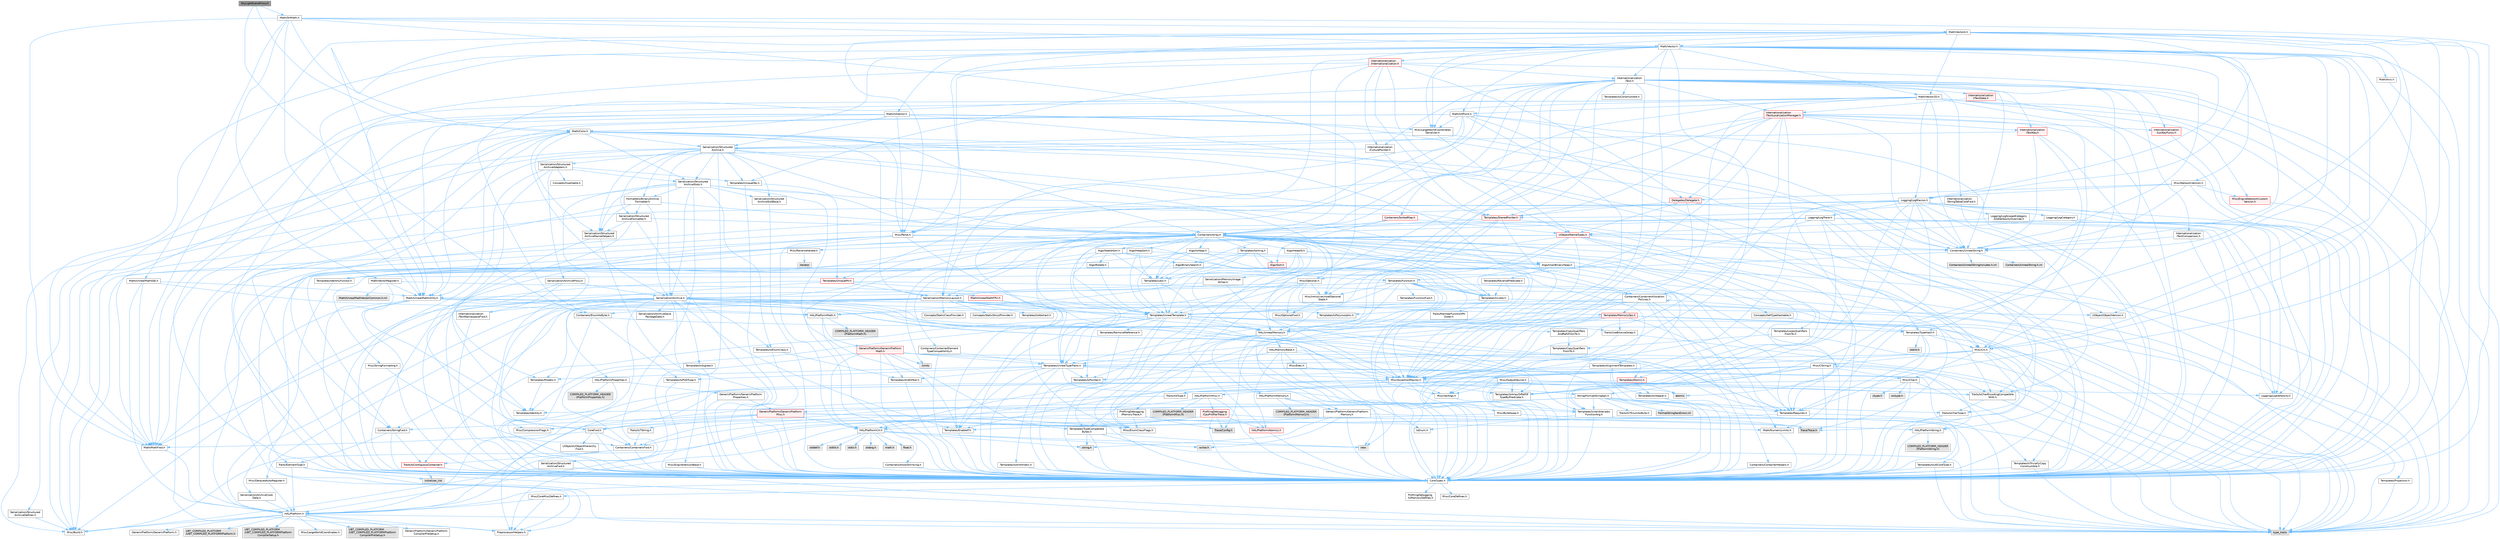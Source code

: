 digraph "SkyLightSceneProxy.h"
{
 // INTERACTIVE_SVG=YES
 // LATEX_PDF_SIZE
  bgcolor="transparent";
  edge [fontname=Helvetica,fontsize=10,labelfontname=Helvetica,labelfontsize=10];
  node [fontname=Helvetica,fontsize=10,shape=box,height=0.2,width=0.4];
  Node1 [id="Node000001",label="SkyLightSceneProxy.h",height=0.2,width=0.4,color="gray40", fillcolor="grey60", style="filled", fontcolor="black",tooltip=" "];
  Node1 -> Node2 [id="edge1_Node000001_Node000002",color="steelblue1",style="solid",tooltip=" "];
  Node2 [id="Node000002",label="Containers/EnumAsByte.h",height=0.2,width=0.4,color="grey40", fillcolor="white", style="filled",URL="$d6/d9a/EnumAsByte_8h.html",tooltip=" "];
  Node2 -> Node3 [id="edge2_Node000002_Node000003",color="steelblue1",style="solid",tooltip=" "];
  Node3 [id="Node000003",label="CoreTypes.h",height=0.2,width=0.4,color="grey40", fillcolor="white", style="filled",URL="$dc/dec/CoreTypes_8h.html",tooltip=" "];
  Node3 -> Node4 [id="edge3_Node000003_Node000004",color="steelblue1",style="solid",tooltip=" "];
  Node4 [id="Node000004",label="HAL/Platform.h",height=0.2,width=0.4,color="grey40", fillcolor="white", style="filled",URL="$d9/dd0/Platform_8h.html",tooltip=" "];
  Node4 -> Node5 [id="edge4_Node000004_Node000005",color="steelblue1",style="solid",tooltip=" "];
  Node5 [id="Node000005",label="Misc/Build.h",height=0.2,width=0.4,color="grey40", fillcolor="white", style="filled",URL="$d3/dbb/Build_8h.html",tooltip=" "];
  Node4 -> Node6 [id="edge5_Node000004_Node000006",color="steelblue1",style="solid",tooltip=" "];
  Node6 [id="Node000006",label="Misc/LargeWorldCoordinates.h",height=0.2,width=0.4,color="grey40", fillcolor="white", style="filled",URL="$d2/dcb/LargeWorldCoordinates_8h.html",tooltip=" "];
  Node4 -> Node7 [id="edge6_Node000004_Node000007",color="steelblue1",style="solid",tooltip=" "];
  Node7 [id="Node000007",label="type_traits",height=0.2,width=0.4,color="grey60", fillcolor="#E0E0E0", style="filled",tooltip=" "];
  Node4 -> Node8 [id="edge7_Node000004_Node000008",color="steelblue1",style="solid",tooltip=" "];
  Node8 [id="Node000008",label="PreprocessorHelpers.h",height=0.2,width=0.4,color="grey40", fillcolor="white", style="filled",URL="$db/ddb/PreprocessorHelpers_8h.html",tooltip=" "];
  Node4 -> Node9 [id="edge8_Node000004_Node000009",color="steelblue1",style="solid",tooltip=" "];
  Node9 [id="Node000009",label="UBT_COMPILED_PLATFORM\l/UBT_COMPILED_PLATFORMPlatform\lCompilerPreSetup.h",height=0.2,width=0.4,color="grey60", fillcolor="#E0E0E0", style="filled",tooltip=" "];
  Node4 -> Node10 [id="edge9_Node000004_Node000010",color="steelblue1",style="solid",tooltip=" "];
  Node10 [id="Node000010",label="GenericPlatform/GenericPlatform\lCompilerPreSetup.h",height=0.2,width=0.4,color="grey40", fillcolor="white", style="filled",URL="$d9/dc8/GenericPlatformCompilerPreSetup_8h.html",tooltip=" "];
  Node4 -> Node11 [id="edge10_Node000004_Node000011",color="steelblue1",style="solid",tooltip=" "];
  Node11 [id="Node000011",label="GenericPlatform/GenericPlatform.h",height=0.2,width=0.4,color="grey40", fillcolor="white", style="filled",URL="$d6/d84/GenericPlatform_8h.html",tooltip=" "];
  Node4 -> Node12 [id="edge11_Node000004_Node000012",color="steelblue1",style="solid",tooltip=" "];
  Node12 [id="Node000012",label="UBT_COMPILED_PLATFORM\l/UBT_COMPILED_PLATFORMPlatform.h",height=0.2,width=0.4,color="grey60", fillcolor="#E0E0E0", style="filled",tooltip=" "];
  Node4 -> Node13 [id="edge12_Node000004_Node000013",color="steelblue1",style="solid",tooltip=" "];
  Node13 [id="Node000013",label="UBT_COMPILED_PLATFORM\l/UBT_COMPILED_PLATFORMPlatform\lCompilerSetup.h",height=0.2,width=0.4,color="grey60", fillcolor="#E0E0E0", style="filled",tooltip=" "];
  Node3 -> Node14 [id="edge13_Node000003_Node000014",color="steelblue1",style="solid",tooltip=" "];
  Node14 [id="Node000014",label="ProfilingDebugging\l/UMemoryDefines.h",height=0.2,width=0.4,color="grey40", fillcolor="white", style="filled",URL="$d2/da2/UMemoryDefines_8h.html",tooltip=" "];
  Node3 -> Node15 [id="edge14_Node000003_Node000015",color="steelblue1",style="solid",tooltip=" "];
  Node15 [id="Node000015",label="Misc/CoreMiscDefines.h",height=0.2,width=0.4,color="grey40", fillcolor="white", style="filled",URL="$da/d38/CoreMiscDefines_8h.html",tooltip=" "];
  Node15 -> Node4 [id="edge15_Node000015_Node000004",color="steelblue1",style="solid",tooltip=" "];
  Node15 -> Node8 [id="edge16_Node000015_Node000008",color="steelblue1",style="solid",tooltip=" "];
  Node3 -> Node16 [id="edge17_Node000003_Node000016",color="steelblue1",style="solid",tooltip=" "];
  Node16 [id="Node000016",label="Misc/CoreDefines.h",height=0.2,width=0.4,color="grey40", fillcolor="white", style="filled",URL="$d3/dd2/CoreDefines_8h.html",tooltip=" "];
  Node2 -> Node17 [id="edge18_Node000002_Node000017",color="steelblue1",style="solid",tooltip=" "];
  Node17 [id="Node000017",label="Templates/IsPODType.h",height=0.2,width=0.4,color="grey40", fillcolor="white", style="filled",URL="$d7/db1/IsPODType_8h.html",tooltip=" "];
  Node17 -> Node3 [id="edge19_Node000017_Node000003",color="steelblue1",style="solid",tooltip=" "];
  Node2 -> Node18 [id="edge20_Node000002_Node000018",color="steelblue1",style="solid",tooltip=" "];
  Node18 [id="Node000018",label="Templates/TypeHash.h",height=0.2,width=0.4,color="grey40", fillcolor="white", style="filled",URL="$d1/d62/TypeHash_8h.html",tooltip=" "];
  Node18 -> Node3 [id="edge21_Node000018_Node000003",color="steelblue1",style="solid",tooltip=" "];
  Node18 -> Node19 [id="edge22_Node000018_Node000019",color="steelblue1",style="solid",tooltip=" "];
  Node19 [id="Node000019",label="Templates/Requires.h",height=0.2,width=0.4,color="grey40", fillcolor="white", style="filled",URL="$dc/d96/Requires_8h.html",tooltip=" "];
  Node19 -> Node20 [id="edge23_Node000019_Node000020",color="steelblue1",style="solid",tooltip=" "];
  Node20 [id="Node000020",label="Templates/EnableIf.h",height=0.2,width=0.4,color="grey40", fillcolor="white", style="filled",URL="$d7/d60/EnableIf_8h.html",tooltip=" "];
  Node20 -> Node3 [id="edge24_Node000020_Node000003",color="steelblue1",style="solid",tooltip=" "];
  Node19 -> Node7 [id="edge25_Node000019_Node000007",color="steelblue1",style="solid",tooltip=" "];
  Node18 -> Node21 [id="edge26_Node000018_Node000021",color="steelblue1",style="solid",tooltip=" "];
  Node21 [id="Node000021",label="Misc/Crc.h",height=0.2,width=0.4,color="grey40", fillcolor="white", style="filled",URL="$d4/dd2/Crc_8h.html",tooltip=" "];
  Node21 -> Node3 [id="edge27_Node000021_Node000003",color="steelblue1",style="solid",tooltip=" "];
  Node21 -> Node22 [id="edge28_Node000021_Node000022",color="steelblue1",style="solid",tooltip=" "];
  Node22 [id="Node000022",label="HAL/PlatformString.h",height=0.2,width=0.4,color="grey40", fillcolor="white", style="filled",URL="$db/db5/PlatformString_8h.html",tooltip=" "];
  Node22 -> Node3 [id="edge29_Node000022_Node000003",color="steelblue1",style="solid",tooltip=" "];
  Node22 -> Node23 [id="edge30_Node000022_Node000023",color="steelblue1",style="solid",tooltip=" "];
  Node23 [id="Node000023",label="COMPILED_PLATFORM_HEADER\l(PlatformString.h)",height=0.2,width=0.4,color="grey60", fillcolor="#E0E0E0", style="filled",tooltip=" "];
  Node21 -> Node24 [id="edge31_Node000021_Node000024",color="steelblue1",style="solid",tooltip=" "];
  Node24 [id="Node000024",label="Misc/AssertionMacros.h",height=0.2,width=0.4,color="grey40", fillcolor="white", style="filled",URL="$d0/dfa/AssertionMacros_8h.html",tooltip=" "];
  Node24 -> Node3 [id="edge32_Node000024_Node000003",color="steelblue1",style="solid",tooltip=" "];
  Node24 -> Node4 [id="edge33_Node000024_Node000004",color="steelblue1",style="solid",tooltip=" "];
  Node24 -> Node25 [id="edge34_Node000024_Node000025",color="steelblue1",style="solid",tooltip=" "];
  Node25 [id="Node000025",label="HAL/PlatformMisc.h",height=0.2,width=0.4,color="grey40", fillcolor="white", style="filled",URL="$d0/df5/PlatformMisc_8h.html",tooltip=" "];
  Node25 -> Node3 [id="edge35_Node000025_Node000003",color="steelblue1",style="solid",tooltip=" "];
  Node25 -> Node26 [id="edge36_Node000025_Node000026",color="steelblue1",style="solid",tooltip=" "];
  Node26 [id="Node000026",label="GenericPlatform/GenericPlatform\lMisc.h",height=0.2,width=0.4,color="red", fillcolor="#FFF0F0", style="filled",URL="$db/d9a/GenericPlatformMisc_8h.html",tooltip=" "];
  Node26 -> Node27 [id="edge37_Node000026_Node000027",color="steelblue1",style="solid",tooltip=" "];
  Node27 [id="Node000027",label="Containers/StringFwd.h",height=0.2,width=0.4,color="grey40", fillcolor="white", style="filled",URL="$df/d37/StringFwd_8h.html",tooltip=" "];
  Node27 -> Node3 [id="edge38_Node000027_Node000003",color="steelblue1",style="solid",tooltip=" "];
  Node27 -> Node28 [id="edge39_Node000027_Node000028",color="steelblue1",style="solid",tooltip=" "];
  Node28 [id="Node000028",label="Traits/ElementType.h",height=0.2,width=0.4,color="grey40", fillcolor="white", style="filled",URL="$d5/d4f/ElementType_8h.html",tooltip=" "];
  Node28 -> Node4 [id="edge40_Node000028_Node000004",color="steelblue1",style="solid",tooltip=" "];
  Node28 -> Node29 [id="edge41_Node000028_Node000029",color="steelblue1",style="solid",tooltip=" "];
  Node29 [id="Node000029",label="initializer_list",height=0.2,width=0.4,color="grey60", fillcolor="#E0E0E0", style="filled",tooltip=" "];
  Node28 -> Node7 [id="edge42_Node000028_Node000007",color="steelblue1",style="solid",tooltip=" "];
  Node27 -> Node30 [id="edge43_Node000027_Node000030",color="steelblue1",style="solid",tooltip=" "];
  Node30 [id="Node000030",label="Traits/IsContiguousContainer.h",height=0.2,width=0.4,color="red", fillcolor="#FFF0F0", style="filled",URL="$d5/d3c/IsContiguousContainer_8h.html",tooltip=" "];
  Node30 -> Node3 [id="edge44_Node000030_Node000003",color="steelblue1",style="solid",tooltip=" "];
  Node30 -> Node29 [id="edge45_Node000030_Node000029",color="steelblue1",style="solid",tooltip=" "];
  Node26 -> Node32 [id="edge46_Node000026_Node000032",color="steelblue1",style="solid",tooltip=" "];
  Node32 [id="Node000032",label="CoreFwd.h",height=0.2,width=0.4,color="grey40", fillcolor="white", style="filled",URL="$d1/d1e/CoreFwd_8h.html",tooltip=" "];
  Node32 -> Node3 [id="edge47_Node000032_Node000003",color="steelblue1",style="solid",tooltip=" "];
  Node32 -> Node33 [id="edge48_Node000032_Node000033",color="steelblue1",style="solid",tooltip=" "];
  Node33 [id="Node000033",label="Containers/ContainersFwd.h",height=0.2,width=0.4,color="grey40", fillcolor="white", style="filled",URL="$d4/d0a/ContainersFwd_8h.html",tooltip=" "];
  Node33 -> Node4 [id="edge49_Node000033_Node000004",color="steelblue1",style="solid",tooltip=" "];
  Node33 -> Node3 [id="edge50_Node000033_Node000003",color="steelblue1",style="solid",tooltip=" "];
  Node33 -> Node30 [id="edge51_Node000033_Node000030",color="steelblue1",style="solid",tooltip=" "];
  Node32 -> Node34 [id="edge52_Node000032_Node000034",color="steelblue1",style="solid",tooltip=" "];
  Node34 [id="Node000034",label="Math/MathFwd.h",height=0.2,width=0.4,color="grey40", fillcolor="white", style="filled",URL="$d2/d10/MathFwd_8h.html",tooltip=" "];
  Node34 -> Node4 [id="edge53_Node000034_Node000004",color="steelblue1",style="solid",tooltip=" "];
  Node32 -> Node35 [id="edge54_Node000032_Node000035",color="steelblue1",style="solid",tooltip=" "];
  Node35 [id="Node000035",label="UObject/UObjectHierarchy\lFwd.h",height=0.2,width=0.4,color="grey40", fillcolor="white", style="filled",URL="$d3/d13/UObjectHierarchyFwd_8h.html",tooltip=" "];
  Node26 -> Node3 [id="edge55_Node000026_Node000003",color="steelblue1",style="solid",tooltip=" "];
  Node26 -> Node37 [id="edge56_Node000026_Node000037",color="steelblue1",style="solid",tooltip=" "];
  Node37 [id="Node000037",label="HAL/PlatformCrt.h",height=0.2,width=0.4,color="grey40", fillcolor="white", style="filled",URL="$d8/d75/PlatformCrt_8h.html",tooltip=" "];
  Node37 -> Node38 [id="edge57_Node000037_Node000038",color="steelblue1",style="solid",tooltip=" "];
  Node38 [id="Node000038",label="new",height=0.2,width=0.4,color="grey60", fillcolor="#E0E0E0", style="filled",tooltip=" "];
  Node37 -> Node39 [id="edge58_Node000037_Node000039",color="steelblue1",style="solid",tooltip=" "];
  Node39 [id="Node000039",label="wchar.h",height=0.2,width=0.4,color="grey60", fillcolor="#E0E0E0", style="filled",tooltip=" "];
  Node37 -> Node40 [id="edge59_Node000037_Node000040",color="steelblue1",style="solid",tooltip=" "];
  Node40 [id="Node000040",label="stddef.h",height=0.2,width=0.4,color="grey60", fillcolor="#E0E0E0", style="filled",tooltip=" "];
  Node37 -> Node41 [id="edge60_Node000037_Node000041",color="steelblue1",style="solid",tooltip=" "];
  Node41 [id="Node000041",label="stdlib.h",height=0.2,width=0.4,color="grey60", fillcolor="#E0E0E0", style="filled",tooltip=" "];
  Node37 -> Node42 [id="edge61_Node000037_Node000042",color="steelblue1",style="solid",tooltip=" "];
  Node42 [id="Node000042",label="stdio.h",height=0.2,width=0.4,color="grey60", fillcolor="#E0E0E0", style="filled",tooltip=" "];
  Node37 -> Node43 [id="edge62_Node000037_Node000043",color="steelblue1",style="solid",tooltip=" "];
  Node43 [id="Node000043",label="stdarg.h",height=0.2,width=0.4,color="grey60", fillcolor="#E0E0E0", style="filled",tooltip=" "];
  Node37 -> Node44 [id="edge63_Node000037_Node000044",color="steelblue1",style="solid",tooltip=" "];
  Node44 [id="Node000044",label="math.h",height=0.2,width=0.4,color="grey60", fillcolor="#E0E0E0", style="filled",tooltip=" "];
  Node37 -> Node45 [id="edge64_Node000037_Node000045",color="steelblue1",style="solid",tooltip=" "];
  Node45 [id="Node000045",label="float.h",height=0.2,width=0.4,color="grey60", fillcolor="#E0E0E0", style="filled",tooltip=" "];
  Node37 -> Node46 [id="edge65_Node000037_Node000046",color="steelblue1",style="solid",tooltip=" "];
  Node46 [id="Node000046",label="string.h",height=0.2,width=0.4,color="grey60", fillcolor="#E0E0E0", style="filled",tooltip=" "];
  Node26 -> Node47 [id="edge66_Node000026_Node000047",color="steelblue1",style="solid",tooltip=" "];
  Node47 [id="Node000047",label="Math/NumericLimits.h",height=0.2,width=0.4,color="grey40", fillcolor="white", style="filled",URL="$df/d1b/NumericLimits_8h.html",tooltip=" "];
  Node47 -> Node3 [id="edge67_Node000047_Node000003",color="steelblue1",style="solid",tooltip=" "];
  Node26 -> Node48 [id="edge68_Node000026_Node000048",color="steelblue1",style="solid",tooltip=" "];
  Node48 [id="Node000048",label="Misc/CompressionFlags.h",height=0.2,width=0.4,color="grey40", fillcolor="white", style="filled",URL="$d9/d76/CompressionFlags_8h.html",tooltip=" "];
  Node26 -> Node49 [id="edge69_Node000026_Node000049",color="steelblue1",style="solid",tooltip=" "];
  Node49 [id="Node000049",label="Misc/EnumClassFlags.h",height=0.2,width=0.4,color="grey40", fillcolor="white", style="filled",URL="$d8/de7/EnumClassFlags_8h.html",tooltip=" "];
  Node25 -> Node52 [id="edge70_Node000025_Node000052",color="steelblue1",style="solid",tooltip=" "];
  Node52 [id="Node000052",label="COMPILED_PLATFORM_HEADER\l(PlatformMisc.h)",height=0.2,width=0.4,color="grey60", fillcolor="#E0E0E0", style="filled",tooltip=" "];
  Node25 -> Node53 [id="edge71_Node000025_Node000053",color="steelblue1",style="solid",tooltip=" "];
  Node53 [id="Node000053",label="ProfilingDebugging\l/CpuProfilerTrace.h",height=0.2,width=0.4,color="red", fillcolor="#FFF0F0", style="filled",URL="$da/dcb/CpuProfilerTrace_8h.html",tooltip=" "];
  Node53 -> Node3 [id="edge72_Node000053_Node000003",color="steelblue1",style="solid",tooltip=" "];
  Node53 -> Node33 [id="edge73_Node000053_Node000033",color="steelblue1",style="solid",tooltip=" "];
  Node53 -> Node54 [id="edge74_Node000053_Node000054",color="steelblue1",style="solid",tooltip=" "];
  Node54 [id="Node000054",label="HAL/PlatformAtomics.h",height=0.2,width=0.4,color="red", fillcolor="#FFF0F0", style="filled",URL="$d3/d36/PlatformAtomics_8h.html",tooltip=" "];
  Node54 -> Node3 [id="edge75_Node000054_Node000003",color="steelblue1",style="solid",tooltip=" "];
  Node53 -> Node8 [id="edge76_Node000053_Node000008",color="steelblue1",style="solid",tooltip=" "];
  Node53 -> Node5 [id="edge77_Node000053_Node000005",color="steelblue1",style="solid",tooltip=" "];
  Node53 -> Node57 [id="edge78_Node000053_Node000057",color="steelblue1",style="solid",tooltip=" "];
  Node57 [id="Node000057",label="Trace/Config.h",height=0.2,width=0.4,color="grey60", fillcolor="#E0E0E0", style="filled",tooltip=" "];
  Node53 -> Node60 [id="edge79_Node000053_Node000060",color="steelblue1",style="solid",tooltip=" "];
  Node60 [id="Node000060",label="Trace/Trace.h",height=0.2,width=0.4,color="grey60", fillcolor="#E0E0E0", style="filled",tooltip=" "];
  Node24 -> Node8 [id="edge80_Node000024_Node000008",color="steelblue1",style="solid",tooltip=" "];
  Node24 -> Node20 [id="edge81_Node000024_Node000020",color="steelblue1",style="solid",tooltip=" "];
  Node24 -> Node61 [id="edge82_Node000024_Node000061",color="steelblue1",style="solid",tooltip=" "];
  Node61 [id="Node000061",label="Templates/IsArrayOrRefOf\lTypeByPredicate.h",height=0.2,width=0.4,color="grey40", fillcolor="white", style="filled",URL="$d6/da1/IsArrayOrRefOfTypeByPredicate_8h.html",tooltip=" "];
  Node61 -> Node3 [id="edge83_Node000061_Node000003",color="steelblue1",style="solid",tooltip=" "];
  Node24 -> Node62 [id="edge84_Node000024_Node000062",color="steelblue1",style="solid",tooltip=" "];
  Node62 [id="Node000062",label="Templates/IsValidVariadic\lFunctionArg.h",height=0.2,width=0.4,color="grey40", fillcolor="white", style="filled",URL="$d0/dc8/IsValidVariadicFunctionArg_8h.html",tooltip=" "];
  Node62 -> Node3 [id="edge85_Node000062_Node000003",color="steelblue1",style="solid",tooltip=" "];
  Node62 -> Node63 [id="edge86_Node000062_Node000063",color="steelblue1",style="solid",tooltip=" "];
  Node63 [id="Node000063",label="IsEnum.h",height=0.2,width=0.4,color="grey40", fillcolor="white", style="filled",URL="$d4/de5/IsEnum_8h.html",tooltip=" "];
  Node62 -> Node7 [id="edge87_Node000062_Node000007",color="steelblue1",style="solid",tooltip=" "];
  Node24 -> Node64 [id="edge88_Node000024_Node000064",color="steelblue1",style="solid",tooltip=" "];
  Node64 [id="Node000064",label="Traits/IsCharEncodingCompatible\lWith.h",height=0.2,width=0.4,color="grey40", fillcolor="white", style="filled",URL="$df/dd1/IsCharEncodingCompatibleWith_8h.html",tooltip=" "];
  Node64 -> Node7 [id="edge89_Node000064_Node000007",color="steelblue1",style="solid",tooltip=" "];
  Node64 -> Node65 [id="edge90_Node000064_Node000065",color="steelblue1",style="solid",tooltip=" "];
  Node65 [id="Node000065",label="Traits/IsCharType.h",height=0.2,width=0.4,color="grey40", fillcolor="white", style="filled",URL="$db/d51/IsCharType_8h.html",tooltip=" "];
  Node65 -> Node3 [id="edge91_Node000065_Node000003",color="steelblue1",style="solid",tooltip=" "];
  Node24 -> Node66 [id="edge92_Node000024_Node000066",color="steelblue1",style="solid",tooltip=" "];
  Node66 [id="Node000066",label="Misc/VarArgs.h",height=0.2,width=0.4,color="grey40", fillcolor="white", style="filled",URL="$d5/d6f/VarArgs_8h.html",tooltip=" "];
  Node66 -> Node3 [id="edge93_Node000066_Node000003",color="steelblue1",style="solid",tooltip=" "];
  Node24 -> Node67 [id="edge94_Node000024_Node000067",color="steelblue1",style="solid",tooltip=" "];
  Node67 [id="Node000067",label="String/FormatStringSan.h",height=0.2,width=0.4,color="grey40", fillcolor="white", style="filled",URL="$d3/d8b/FormatStringSan_8h.html",tooltip=" "];
  Node67 -> Node7 [id="edge95_Node000067_Node000007",color="steelblue1",style="solid",tooltip=" "];
  Node67 -> Node3 [id="edge96_Node000067_Node000003",color="steelblue1",style="solid",tooltip=" "];
  Node67 -> Node19 [id="edge97_Node000067_Node000019",color="steelblue1",style="solid",tooltip=" "];
  Node67 -> Node68 [id="edge98_Node000067_Node000068",color="steelblue1",style="solid",tooltip=" "];
  Node68 [id="Node000068",label="Templates/Identity.h",height=0.2,width=0.4,color="grey40", fillcolor="white", style="filled",URL="$d0/dd5/Identity_8h.html",tooltip=" "];
  Node67 -> Node62 [id="edge99_Node000067_Node000062",color="steelblue1",style="solid",tooltip=" "];
  Node67 -> Node65 [id="edge100_Node000067_Node000065",color="steelblue1",style="solid",tooltip=" "];
  Node67 -> Node69 [id="edge101_Node000067_Node000069",color="steelblue1",style="solid",tooltip=" "];
  Node69 [id="Node000069",label="Traits/IsTEnumAsByte.h",height=0.2,width=0.4,color="grey40", fillcolor="white", style="filled",URL="$d1/de6/IsTEnumAsByte_8h.html",tooltip=" "];
  Node67 -> Node70 [id="edge102_Node000067_Node000070",color="steelblue1",style="solid",tooltip=" "];
  Node70 [id="Node000070",label="Traits/IsTString.h",height=0.2,width=0.4,color="grey40", fillcolor="white", style="filled",URL="$d0/df8/IsTString_8h.html",tooltip=" "];
  Node70 -> Node33 [id="edge103_Node000070_Node000033",color="steelblue1",style="solid",tooltip=" "];
  Node67 -> Node33 [id="edge104_Node000067_Node000033",color="steelblue1",style="solid",tooltip=" "];
  Node67 -> Node71 [id="edge105_Node000067_Node000071",color="steelblue1",style="solid",tooltip=" "];
  Node71 [id="Node000071",label="FormatStringSanErrors.inl",height=0.2,width=0.4,color="grey60", fillcolor="#E0E0E0", style="filled",tooltip=" "];
  Node24 -> Node72 [id="edge106_Node000024_Node000072",color="steelblue1",style="solid",tooltip=" "];
  Node72 [id="Node000072",label="atomic",height=0.2,width=0.4,color="grey60", fillcolor="#E0E0E0", style="filled",tooltip=" "];
  Node21 -> Node73 [id="edge107_Node000021_Node000073",color="steelblue1",style="solid",tooltip=" "];
  Node73 [id="Node000073",label="Misc/CString.h",height=0.2,width=0.4,color="grey40", fillcolor="white", style="filled",URL="$d2/d49/CString_8h.html",tooltip=" "];
  Node73 -> Node3 [id="edge108_Node000073_Node000003",color="steelblue1",style="solid",tooltip=" "];
  Node73 -> Node37 [id="edge109_Node000073_Node000037",color="steelblue1",style="solid",tooltip=" "];
  Node73 -> Node22 [id="edge110_Node000073_Node000022",color="steelblue1",style="solid",tooltip=" "];
  Node73 -> Node24 [id="edge111_Node000073_Node000024",color="steelblue1",style="solid",tooltip=" "];
  Node73 -> Node74 [id="edge112_Node000073_Node000074",color="steelblue1",style="solid",tooltip=" "];
  Node74 [id="Node000074",label="Misc/Char.h",height=0.2,width=0.4,color="grey40", fillcolor="white", style="filled",URL="$d0/d58/Char_8h.html",tooltip=" "];
  Node74 -> Node3 [id="edge113_Node000074_Node000003",color="steelblue1",style="solid",tooltip=" "];
  Node74 -> Node75 [id="edge114_Node000074_Node000075",color="steelblue1",style="solid",tooltip=" "];
  Node75 [id="Node000075",label="Traits/IntType.h",height=0.2,width=0.4,color="grey40", fillcolor="white", style="filled",URL="$d7/deb/IntType_8h.html",tooltip=" "];
  Node75 -> Node4 [id="edge115_Node000075_Node000004",color="steelblue1",style="solid",tooltip=" "];
  Node74 -> Node76 [id="edge116_Node000074_Node000076",color="steelblue1",style="solid",tooltip=" "];
  Node76 [id="Node000076",label="ctype.h",height=0.2,width=0.4,color="grey60", fillcolor="#E0E0E0", style="filled",tooltip=" "];
  Node74 -> Node77 [id="edge117_Node000074_Node000077",color="steelblue1",style="solid",tooltip=" "];
  Node77 [id="Node000077",label="wctype.h",height=0.2,width=0.4,color="grey60", fillcolor="#E0E0E0", style="filled",tooltip=" "];
  Node74 -> Node7 [id="edge118_Node000074_Node000007",color="steelblue1",style="solid",tooltip=" "];
  Node73 -> Node66 [id="edge119_Node000073_Node000066",color="steelblue1",style="solid",tooltip=" "];
  Node73 -> Node61 [id="edge120_Node000073_Node000061",color="steelblue1",style="solid",tooltip=" "];
  Node73 -> Node62 [id="edge121_Node000073_Node000062",color="steelblue1",style="solid",tooltip=" "];
  Node73 -> Node64 [id="edge122_Node000073_Node000064",color="steelblue1",style="solid",tooltip=" "];
  Node21 -> Node74 [id="edge123_Node000021_Node000074",color="steelblue1",style="solid",tooltip=" "];
  Node21 -> Node78 [id="edge124_Node000021_Node000078",color="steelblue1",style="solid",tooltip=" "];
  Node78 [id="Node000078",label="Templates/UnrealTypeTraits.h",height=0.2,width=0.4,color="grey40", fillcolor="white", style="filled",URL="$d2/d2d/UnrealTypeTraits_8h.html",tooltip=" "];
  Node78 -> Node3 [id="edge125_Node000078_Node000003",color="steelblue1",style="solid",tooltip=" "];
  Node78 -> Node79 [id="edge126_Node000078_Node000079",color="steelblue1",style="solid",tooltip=" "];
  Node79 [id="Node000079",label="Templates/IsPointer.h",height=0.2,width=0.4,color="grey40", fillcolor="white", style="filled",URL="$d7/d05/IsPointer_8h.html",tooltip=" "];
  Node79 -> Node3 [id="edge127_Node000079_Node000003",color="steelblue1",style="solid",tooltip=" "];
  Node78 -> Node24 [id="edge128_Node000078_Node000024",color="steelblue1",style="solid",tooltip=" "];
  Node78 -> Node80 [id="edge129_Node000078_Node000080",color="steelblue1",style="solid",tooltip=" "];
  Node80 [id="Node000080",label="Templates/AndOrNot.h",height=0.2,width=0.4,color="grey40", fillcolor="white", style="filled",URL="$db/d0a/AndOrNot_8h.html",tooltip=" "];
  Node80 -> Node3 [id="edge130_Node000080_Node000003",color="steelblue1",style="solid",tooltip=" "];
  Node78 -> Node20 [id="edge131_Node000078_Node000020",color="steelblue1",style="solid",tooltip=" "];
  Node78 -> Node81 [id="edge132_Node000078_Node000081",color="steelblue1",style="solid",tooltip=" "];
  Node81 [id="Node000081",label="Templates/IsArithmetic.h",height=0.2,width=0.4,color="grey40", fillcolor="white", style="filled",URL="$d2/d5d/IsArithmetic_8h.html",tooltip=" "];
  Node81 -> Node3 [id="edge133_Node000081_Node000003",color="steelblue1",style="solid",tooltip=" "];
  Node78 -> Node63 [id="edge134_Node000078_Node000063",color="steelblue1",style="solid",tooltip=" "];
  Node78 -> Node82 [id="edge135_Node000078_Node000082",color="steelblue1",style="solid",tooltip=" "];
  Node82 [id="Node000082",label="Templates/Models.h",height=0.2,width=0.4,color="grey40", fillcolor="white", style="filled",URL="$d3/d0c/Models_8h.html",tooltip=" "];
  Node82 -> Node68 [id="edge136_Node000082_Node000068",color="steelblue1",style="solid",tooltip=" "];
  Node78 -> Node17 [id="edge137_Node000078_Node000017",color="steelblue1",style="solid",tooltip=" "];
  Node78 -> Node83 [id="edge138_Node000078_Node000083",color="steelblue1",style="solid",tooltip=" "];
  Node83 [id="Node000083",label="Templates/IsUECoreType.h",height=0.2,width=0.4,color="grey40", fillcolor="white", style="filled",URL="$d1/db8/IsUECoreType_8h.html",tooltip=" "];
  Node83 -> Node3 [id="edge139_Node000083_Node000003",color="steelblue1",style="solid",tooltip=" "];
  Node83 -> Node7 [id="edge140_Node000083_Node000007",color="steelblue1",style="solid",tooltip=" "];
  Node78 -> Node84 [id="edge141_Node000078_Node000084",color="steelblue1",style="solid",tooltip=" "];
  Node84 [id="Node000084",label="Templates/IsTriviallyCopy\lConstructible.h",height=0.2,width=0.4,color="grey40", fillcolor="white", style="filled",URL="$d3/d78/IsTriviallyCopyConstructible_8h.html",tooltip=" "];
  Node84 -> Node3 [id="edge142_Node000084_Node000003",color="steelblue1",style="solid",tooltip=" "];
  Node84 -> Node7 [id="edge143_Node000084_Node000007",color="steelblue1",style="solid",tooltip=" "];
  Node21 -> Node65 [id="edge144_Node000021_Node000065",color="steelblue1",style="solid",tooltip=" "];
  Node18 -> Node85 [id="edge145_Node000018_Node000085",color="steelblue1",style="solid",tooltip=" "];
  Node85 [id="Node000085",label="stdint.h",height=0.2,width=0.4,color="grey60", fillcolor="#E0E0E0", style="filled",tooltip=" "];
  Node18 -> Node7 [id="edge146_Node000018_Node000007",color="steelblue1",style="solid",tooltip=" "];
  Node1 -> Node86 [id="edge147_Node000001_Node000086",color="steelblue1",style="solid",tooltip=" "];
  Node86 [id="Node000086",label="Math/Color.h",height=0.2,width=0.4,color="grey40", fillcolor="white", style="filled",URL="$dd/dac/Color_8h.html",tooltip=" "];
  Node86 -> Node87 [id="edge148_Node000086_Node000087",color="steelblue1",style="solid",tooltip=" "];
  Node87 [id="Node000087",label="Containers/Array.h",height=0.2,width=0.4,color="grey40", fillcolor="white", style="filled",URL="$df/dd0/Array_8h.html",tooltip=" "];
  Node87 -> Node3 [id="edge149_Node000087_Node000003",color="steelblue1",style="solid",tooltip=" "];
  Node87 -> Node24 [id="edge150_Node000087_Node000024",color="steelblue1",style="solid",tooltip=" "];
  Node87 -> Node88 [id="edge151_Node000087_Node000088",color="steelblue1",style="solid",tooltip=" "];
  Node88 [id="Node000088",label="Misc/IntrusiveUnsetOptional\lState.h",height=0.2,width=0.4,color="grey40", fillcolor="white", style="filled",URL="$d2/d0a/IntrusiveUnsetOptionalState_8h.html",tooltip=" "];
  Node88 -> Node89 [id="edge152_Node000088_Node000089",color="steelblue1",style="solid",tooltip=" "];
  Node89 [id="Node000089",label="Misc/OptionalFwd.h",height=0.2,width=0.4,color="grey40", fillcolor="white", style="filled",URL="$dc/d50/OptionalFwd_8h.html",tooltip=" "];
  Node87 -> Node90 [id="edge153_Node000087_Node000090",color="steelblue1",style="solid",tooltip=" "];
  Node90 [id="Node000090",label="Misc/ReverseIterate.h",height=0.2,width=0.4,color="grey40", fillcolor="white", style="filled",URL="$db/de3/ReverseIterate_8h.html",tooltip=" "];
  Node90 -> Node4 [id="edge154_Node000090_Node000004",color="steelblue1",style="solid",tooltip=" "];
  Node90 -> Node91 [id="edge155_Node000090_Node000091",color="steelblue1",style="solid",tooltip=" "];
  Node91 [id="Node000091",label="iterator",height=0.2,width=0.4,color="grey60", fillcolor="#E0E0E0", style="filled",tooltip=" "];
  Node87 -> Node92 [id="edge156_Node000087_Node000092",color="steelblue1",style="solid",tooltip=" "];
  Node92 [id="Node000092",label="HAL/UnrealMemory.h",height=0.2,width=0.4,color="grey40", fillcolor="white", style="filled",URL="$d9/d96/UnrealMemory_8h.html",tooltip=" "];
  Node92 -> Node3 [id="edge157_Node000092_Node000003",color="steelblue1",style="solid",tooltip=" "];
  Node92 -> Node93 [id="edge158_Node000092_Node000093",color="steelblue1",style="solid",tooltip=" "];
  Node93 [id="Node000093",label="GenericPlatform/GenericPlatform\lMemory.h",height=0.2,width=0.4,color="grey40", fillcolor="white", style="filled",URL="$dd/d22/GenericPlatformMemory_8h.html",tooltip=" "];
  Node93 -> Node32 [id="edge159_Node000093_Node000032",color="steelblue1",style="solid",tooltip=" "];
  Node93 -> Node3 [id="edge160_Node000093_Node000003",color="steelblue1",style="solid",tooltip=" "];
  Node93 -> Node22 [id="edge161_Node000093_Node000022",color="steelblue1",style="solid",tooltip=" "];
  Node93 -> Node46 [id="edge162_Node000093_Node000046",color="steelblue1",style="solid",tooltip=" "];
  Node93 -> Node39 [id="edge163_Node000093_Node000039",color="steelblue1",style="solid",tooltip=" "];
  Node92 -> Node94 [id="edge164_Node000092_Node000094",color="steelblue1",style="solid",tooltip=" "];
  Node94 [id="Node000094",label="HAL/MemoryBase.h",height=0.2,width=0.4,color="grey40", fillcolor="white", style="filled",URL="$d6/d9f/MemoryBase_8h.html",tooltip=" "];
  Node94 -> Node3 [id="edge165_Node000094_Node000003",color="steelblue1",style="solid",tooltip=" "];
  Node94 -> Node54 [id="edge166_Node000094_Node000054",color="steelblue1",style="solid",tooltip=" "];
  Node94 -> Node37 [id="edge167_Node000094_Node000037",color="steelblue1",style="solid",tooltip=" "];
  Node94 -> Node95 [id="edge168_Node000094_Node000095",color="steelblue1",style="solid",tooltip=" "];
  Node95 [id="Node000095",label="Misc/Exec.h",height=0.2,width=0.4,color="grey40", fillcolor="white", style="filled",URL="$de/ddb/Exec_8h.html",tooltip=" "];
  Node95 -> Node3 [id="edge169_Node000095_Node000003",color="steelblue1",style="solid",tooltip=" "];
  Node95 -> Node24 [id="edge170_Node000095_Node000024",color="steelblue1",style="solid",tooltip=" "];
  Node94 -> Node96 [id="edge171_Node000094_Node000096",color="steelblue1",style="solid",tooltip=" "];
  Node96 [id="Node000096",label="Misc/OutputDevice.h",height=0.2,width=0.4,color="grey40", fillcolor="white", style="filled",URL="$d7/d32/OutputDevice_8h.html",tooltip=" "];
  Node96 -> Node32 [id="edge172_Node000096_Node000032",color="steelblue1",style="solid",tooltip=" "];
  Node96 -> Node3 [id="edge173_Node000096_Node000003",color="steelblue1",style="solid",tooltip=" "];
  Node96 -> Node97 [id="edge174_Node000096_Node000097",color="steelblue1",style="solid",tooltip=" "];
  Node97 [id="Node000097",label="Logging/LogVerbosity.h",height=0.2,width=0.4,color="grey40", fillcolor="white", style="filled",URL="$d2/d8f/LogVerbosity_8h.html",tooltip=" "];
  Node97 -> Node3 [id="edge175_Node000097_Node000003",color="steelblue1",style="solid",tooltip=" "];
  Node96 -> Node66 [id="edge176_Node000096_Node000066",color="steelblue1",style="solid",tooltip=" "];
  Node96 -> Node61 [id="edge177_Node000096_Node000061",color="steelblue1",style="solid",tooltip=" "];
  Node96 -> Node62 [id="edge178_Node000096_Node000062",color="steelblue1",style="solid",tooltip=" "];
  Node96 -> Node64 [id="edge179_Node000096_Node000064",color="steelblue1",style="solid",tooltip=" "];
  Node94 -> Node98 [id="edge180_Node000094_Node000098",color="steelblue1",style="solid",tooltip=" "];
  Node98 [id="Node000098",label="Templates/Atomic.h",height=0.2,width=0.4,color="red", fillcolor="#FFF0F0", style="filled",URL="$d3/d91/Atomic_8h.html",tooltip=" "];
  Node98 -> Node101 [id="edge181_Node000098_Node000101",color="steelblue1",style="solid",tooltip=" "];
  Node101 [id="Node000101",label="Templates/IsIntegral.h",height=0.2,width=0.4,color="grey40", fillcolor="white", style="filled",URL="$da/d64/IsIntegral_8h.html",tooltip=" "];
  Node101 -> Node3 [id="edge182_Node000101_Node000003",color="steelblue1",style="solid",tooltip=" "];
  Node98 -> Node75 [id="edge183_Node000098_Node000075",color="steelblue1",style="solid",tooltip=" "];
  Node98 -> Node72 [id="edge184_Node000098_Node000072",color="steelblue1",style="solid",tooltip=" "];
  Node92 -> Node104 [id="edge185_Node000092_Node000104",color="steelblue1",style="solid",tooltip=" "];
  Node104 [id="Node000104",label="HAL/PlatformMemory.h",height=0.2,width=0.4,color="grey40", fillcolor="white", style="filled",URL="$de/d68/PlatformMemory_8h.html",tooltip=" "];
  Node104 -> Node3 [id="edge186_Node000104_Node000003",color="steelblue1",style="solid",tooltip=" "];
  Node104 -> Node93 [id="edge187_Node000104_Node000093",color="steelblue1",style="solid",tooltip=" "];
  Node104 -> Node105 [id="edge188_Node000104_Node000105",color="steelblue1",style="solid",tooltip=" "];
  Node105 [id="Node000105",label="COMPILED_PLATFORM_HEADER\l(PlatformMemory.h)",height=0.2,width=0.4,color="grey60", fillcolor="#E0E0E0", style="filled",tooltip=" "];
  Node92 -> Node106 [id="edge189_Node000092_Node000106",color="steelblue1",style="solid",tooltip=" "];
  Node106 [id="Node000106",label="ProfilingDebugging\l/MemoryTrace.h",height=0.2,width=0.4,color="grey40", fillcolor="white", style="filled",URL="$da/dd7/MemoryTrace_8h.html",tooltip=" "];
  Node106 -> Node4 [id="edge190_Node000106_Node000004",color="steelblue1",style="solid",tooltip=" "];
  Node106 -> Node49 [id="edge191_Node000106_Node000049",color="steelblue1",style="solid",tooltip=" "];
  Node106 -> Node57 [id="edge192_Node000106_Node000057",color="steelblue1",style="solid",tooltip=" "];
  Node106 -> Node60 [id="edge193_Node000106_Node000060",color="steelblue1",style="solid",tooltip=" "];
  Node92 -> Node79 [id="edge194_Node000092_Node000079",color="steelblue1",style="solid",tooltip=" "];
  Node87 -> Node78 [id="edge195_Node000087_Node000078",color="steelblue1",style="solid",tooltip=" "];
  Node87 -> Node107 [id="edge196_Node000087_Node000107",color="steelblue1",style="solid",tooltip=" "];
  Node107 [id="Node000107",label="Templates/UnrealTemplate.h",height=0.2,width=0.4,color="grey40", fillcolor="white", style="filled",URL="$d4/d24/UnrealTemplate_8h.html",tooltip=" "];
  Node107 -> Node3 [id="edge197_Node000107_Node000003",color="steelblue1",style="solid",tooltip=" "];
  Node107 -> Node79 [id="edge198_Node000107_Node000079",color="steelblue1",style="solid",tooltip=" "];
  Node107 -> Node92 [id="edge199_Node000107_Node000092",color="steelblue1",style="solid",tooltip=" "];
  Node107 -> Node108 [id="edge200_Node000107_Node000108",color="steelblue1",style="solid",tooltip=" "];
  Node108 [id="Node000108",label="Templates/CopyQualifiers\lAndRefsFromTo.h",height=0.2,width=0.4,color="grey40", fillcolor="white", style="filled",URL="$d3/db3/CopyQualifiersAndRefsFromTo_8h.html",tooltip=" "];
  Node108 -> Node109 [id="edge201_Node000108_Node000109",color="steelblue1",style="solid",tooltip=" "];
  Node109 [id="Node000109",label="Templates/CopyQualifiers\lFromTo.h",height=0.2,width=0.4,color="grey40", fillcolor="white", style="filled",URL="$d5/db4/CopyQualifiersFromTo_8h.html",tooltip=" "];
  Node107 -> Node78 [id="edge202_Node000107_Node000078",color="steelblue1",style="solid",tooltip=" "];
  Node107 -> Node110 [id="edge203_Node000107_Node000110",color="steelblue1",style="solid",tooltip=" "];
  Node110 [id="Node000110",label="Templates/RemoveReference.h",height=0.2,width=0.4,color="grey40", fillcolor="white", style="filled",URL="$da/dbe/RemoveReference_8h.html",tooltip=" "];
  Node110 -> Node3 [id="edge204_Node000110_Node000003",color="steelblue1",style="solid",tooltip=" "];
  Node107 -> Node19 [id="edge205_Node000107_Node000019",color="steelblue1",style="solid",tooltip=" "];
  Node107 -> Node111 [id="edge206_Node000107_Node000111",color="steelblue1",style="solid",tooltip=" "];
  Node111 [id="Node000111",label="Templates/TypeCompatible\lBytes.h",height=0.2,width=0.4,color="grey40", fillcolor="white", style="filled",URL="$df/d0a/TypeCompatibleBytes_8h.html",tooltip=" "];
  Node111 -> Node3 [id="edge207_Node000111_Node000003",color="steelblue1",style="solid",tooltip=" "];
  Node111 -> Node46 [id="edge208_Node000111_Node000046",color="steelblue1",style="solid",tooltip=" "];
  Node111 -> Node38 [id="edge209_Node000111_Node000038",color="steelblue1",style="solid",tooltip=" "];
  Node111 -> Node7 [id="edge210_Node000111_Node000007",color="steelblue1",style="solid",tooltip=" "];
  Node107 -> Node68 [id="edge211_Node000107_Node000068",color="steelblue1",style="solid",tooltip=" "];
  Node107 -> Node30 [id="edge212_Node000107_Node000030",color="steelblue1",style="solid",tooltip=" "];
  Node107 -> Node112 [id="edge213_Node000107_Node000112",color="steelblue1",style="solid",tooltip=" "];
  Node112 [id="Node000112",label="Traits/UseBitwiseSwap.h",height=0.2,width=0.4,color="grey40", fillcolor="white", style="filled",URL="$db/df3/UseBitwiseSwap_8h.html",tooltip=" "];
  Node112 -> Node3 [id="edge214_Node000112_Node000003",color="steelblue1",style="solid",tooltip=" "];
  Node112 -> Node7 [id="edge215_Node000112_Node000007",color="steelblue1",style="solid",tooltip=" "];
  Node107 -> Node7 [id="edge216_Node000107_Node000007",color="steelblue1",style="solid",tooltip=" "];
  Node87 -> Node113 [id="edge217_Node000087_Node000113",color="steelblue1",style="solid",tooltip=" "];
  Node113 [id="Node000113",label="Containers/AllowShrinking.h",height=0.2,width=0.4,color="grey40", fillcolor="white", style="filled",URL="$d7/d1a/AllowShrinking_8h.html",tooltip=" "];
  Node113 -> Node3 [id="edge218_Node000113_Node000003",color="steelblue1",style="solid",tooltip=" "];
  Node87 -> Node114 [id="edge219_Node000087_Node000114",color="steelblue1",style="solid",tooltip=" "];
  Node114 [id="Node000114",label="Containers/ContainerAllocation\lPolicies.h",height=0.2,width=0.4,color="grey40", fillcolor="white", style="filled",URL="$d7/dff/ContainerAllocationPolicies_8h.html",tooltip=" "];
  Node114 -> Node3 [id="edge220_Node000114_Node000003",color="steelblue1",style="solid",tooltip=" "];
  Node114 -> Node115 [id="edge221_Node000114_Node000115",color="steelblue1",style="solid",tooltip=" "];
  Node115 [id="Node000115",label="Containers/ContainerHelpers.h",height=0.2,width=0.4,color="grey40", fillcolor="white", style="filled",URL="$d7/d33/ContainerHelpers_8h.html",tooltip=" "];
  Node115 -> Node3 [id="edge222_Node000115_Node000003",color="steelblue1",style="solid",tooltip=" "];
  Node114 -> Node114 [id="edge223_Node000114_Node000114",color="steelblue1",style="solid",tooltip=" "];
  Node114 -> Node116 [id="edge224_Node000114_Node000116",color="steelblue1",style="solid",tooltip=" "];
  Node116 [id="Node000116",label="HAL/PlatformMath.h",height=0.2,width=0.4,color="grey40", fillcolor="white", style="filled",URL="$dc/d53/PlatformMath_8h.html",tooltip=" "];
  Node116 -> Node3 [id="edge225_Node000116_Node000003",color="steelblue1",style="solid",tooltip=" "];
  Node116 -> Node117 [id="edge226_Node000116_Node000117",color="steelblue1",style="solid",tooltip=" "];
  Node117 [id="Node000117",label="GenericPlatform/GenericPlatform\lMath.h",height=0.2,width=0.4,color="red", fillcolor="#FFF0F0", style="filled",URL="$d5/d79/GenericPlatformMath_8h.html",tooltip=" "];
  Node117 -> Node3 [id="edge227_Node000117_Node000003",color="steelblue1",style="solid",tooltip=" "];
  Node117 -> Node33 [id="edge228_Node000117_Node000033",color="steelblue1",style="solid",tooltip=" "];
  Node117 -> Node37 [id="edge229_Node000117_Node000037",color="steelblue1",style="solid",tooltip=" "];
  Node117 -> Node80 [id="edge230_Node000117_Node000080",color="steelblue1",style="solid",tooltip=" "];
  Node117 -> Node78 [id="edge231_Node000117_Node000078",color="steelblue1",style="solid",tooltip=" "];
  Node117 -> Node19 [id="edge232_Node000117_Node000019",color="steelblue1",style="solid",tooltip=" "];
  Node117 -> Node111 [id="edge233_Node000117_Node000111",color="steelblue1",style="solid",tooltip=" "];
  Node117 -> Node122 [id="edge234_Node000117_Node000122",color="steelblue1",style="solid",tooltip=" "];
  Node122 [id="Node000122",label="limits",height=0.2,width=0.4,color="grey60", fillcolor="#E0E0E0", style="filled",tooltip=" "];
  Node117 -> Node7 [id="edge235_Node000117_Node000007",color="steelblue1",style="solid",tooltip=" "];
  Node116 -> Node123 [id="edge236_Node000116_Node000123",color="steelblue1",style="solid",tooltip=" "];
  Node123 [id="Node000123",label="COMPILED_PLATFORM_HEADER\l(PlatformMath.h)",height=0.2,width=0.4,color="grey60", fillcolor="#E0E0E0", style="filled",tooltip=" "];
  Node114 -> Node92 [id="edge237_Node000114_Node000092",color="steelblue1",style="solid",tooltip=" "];
  Node114 -> Node47 [id="edge238_Node000114_Node000047",color="steelblue1",style="solid",tooltip=" "];
  Node114 -> Node24 [id="edge239_Node000114_Node000024",color="steelblue1",style="solid",tooltip=" "];
  Node114 -> Node124 [id="edge240_Node000114_Node000124",color="steelblue1",style="solid",tooltip=" "];
  Node124 [id="Node000124",label="Templates/IsPolymorphic.h",height=0.2,width=0.4,color="grey40", fillcolor="white", style="filled",URL="$dc/d20/IsPolymorphic_8h.html",tooltip=" "];
  Node114 -> Node125 [id="edge241_Node000114_Node000125",color="steelblue1",style="solid",tooltip=" "];
  Node125 [id="Node000125",label="Templates/MemoryOps.h",height=0.2,width=0.4,color="red", fillcolor="#FFF0F0", style="filled",URL="$db/dea/MemoryOps_8h.html",tooltip=" "];
  Node125 -> Node3 [id="edge242_Node000125_Node000003",color="steelblue1",style="solid",tooltip=" "];
  Node125 -> Node92 [id="edge243_Node000125_Node000092",color="steelblue1",style="solid",tooltip=" "];
  Node125 -> Node84 [id="edge244_Node000125_Node000084",color="steelblue1",style="solid",tooltip=" "];
  Node125 -> Node19 [id="edge245_Node000125_Node000019",color="steelblue1",style="solid",tooltip=" "];
  Node125 -> Node78 [id="edge246_Node000125_Node000078",color="steelblue1",style="solid",tooltip=" "];
  Node125 -> Node112 [id="edge247_Node000125_Node000112",color="steelblue1",style="solid",tooltip=" "];
  Node125 -> Node38 [id="edge248_Node000125_Node000038",color="steelblue1",style="solid",tooltip=" "];
  Node125 -> Node7 [id="edge249_Node000125_Node000007",color="steelblue1",style="solid",tooltip=" "];
  Node114 -> Node111 [id="edge250_Node000114_Node000111",color="steelblue1",style="solid",tooltip=" "];
  Node114 -> Node7 [id="edge251_Node000114_Node000007",color="steelblue1",style="solid",tooltip=" "];
  Node87 -> Node126 [id="edge252_Node000087_Node000126",color="steelblue1",style="solid",tooltip=" "];
  Node126 [id="Node000126",label="Containers/ContainerElement\lTypeCompatibility.h",height=0.2,width=0.4,color="grey40", fillcolor="white", style="filled",URL="$df/ddf/ContainerElementTypeCompatibility_8h.html",tooltip=" "];
  Node126 -> Node3 [id="edge253_Node000126_Node000003",color="steelblue1",style="solid",tooltip=" "];
  Node126 -> Node78 [id="edge254_Node000126_Node000078",color="steelblue1",style="solid",tooltip=" "];
  Node87 -> Node127 [id="edge255_Node000087_Node000127",color="steelblue1",style="solid",tooltip=" "];
  Node127 [id="Node000127",label="Serialization/Archive.h",height=0.2,width=0.4,color="grey40", fillcolor="white", style="filled",URL="$d7/d3b/Archive_8h.html",tooltip=" "];
  Node127 -> Node32 [id="edge256_Node000127_Node000032",color="steelblue1",style="solid",tooltip=" "];
  Node127 -> Node3 [id="edge257_Node000127_Node000003",color="steelblue1",style="solid",tooltip=" "];
  Node127 -> Node128 [id="edge258_Node000127_Node000128",color="steelblue1",style="solid",tooltip=" "];
  Node128 [id="Node000128",label="HAL/PlatformProperties.h",height=0.2,width=0.4,color="grey40", fillcolor="white", style="filled",URL="$d9/db0/PlatformProperties_8h.html",tooltip=" "];
  Node128 -> Node3 [id="edge259_Node000128_Node000003",color="steelblue1",style="solid",tooltip=" "];
  Node128 -> Node129 [id="edge260_Node000128_Node000129",color="steelblue1",style="solid",tooltip=" "];
  Node129 [id="Node000129",label="GenericPlatform/GenericPlatform\lProperties.h",height=0.2,width=0.4,color="grey40", fillcolor="white", style="filled",URL="$d2/dcd/GenericPlatformProperties_8h.html",tooltip=" "];
  Node129 -> Node3 [id="edge261_Node000129_Node000003",color="steelblue1",style="solid",tooltip=" "];
  Node129 -> Node26 [id="edge262_Node000129_Node000026",color="steelblue1",style="solid",tooltip=" "];
  Node128 -> Node130 [id="edge263_Node000128_Node000130",color="steelblue1",style="solid",tooltip=" "];
  Node130 [id="Node000130",label="COMPILED_PLATFORM_HEADER\l(PlatformProperties.h)",height=0.2,width=0.4,color="grey60", fillcolor="#E0E0E0", style="filled",tooltip=" "];
  Node127 -> Node131 [id="edge264_Node000127_Node000131",color="steelblue1",style="solid",tooltip=" "];
  Node131 [id="Node000131",label="Internationalization\l/TextNamespaceFwd.h",height=0.2,width=0.4,color="grey40", fillcolor="white", style="filled",URL="$d8/d97/TextNamespaceFwd_8h.html",tooltip=" "];
  Node131 -> Node3 [id="edge265_Node000131_Node000003",color="steelblue1",style="solid",tooltip=" "];
  Node127 -> Node34 [id="edge266_Node000127_Node000034",color="steelblue1",style="solid",tooltip=" "];
  Node127 -> Node24 [id="edge267_Node000127_Node000024",color="steelblue1",style="solid",tooltip=" "];
  Node127 -> Node5 [id="edge268_Node000127_Node000005",color="steelblue1",style="solid",tooltip=" "];
  Node127 -> Node48 [id="edge269_Node000127_Node000048",color="steelblue1",style="solid",tooltip=" "];
  Node127 -> Node132 [id="edge270_Node000127_Node000132",color="steelblue1",style="solid",tooltip=" "];
  Node132 [id="Node000132",label="Misc/EngineVersionBase.h",height=0.2,width=0.4,color="grey40", fillcolor="white", style="filled",URL="$d5/d2b/EngineVersionBase_8h.html",tooltip=" "];
  Node132 -> Node3 [id="edge271_Node000132_Node000003",color="steelblue1",style="solid",tooltip=" "];
  Node127 -> Node66 [id="edge272_Node000127_Node000066",color="steelblue1",style="solid",tooltip=" "];
  Node127 -> Node133 [id="edge273_Node000127_Node000133",color="steelblue1",style="solid",tooltip=" "];
  Node133 [id="Node000133",label="Serialization/ArchiveCook\lData.h",height=0.2,width=0.4,color="grey40", fillcolor="white", style="filled",URL="$dc/db6/ArchiveCookData_8h.html",tooltip=" "];
  Node133 -> Node4 [id="edge274_Node000133_Node000004",color="steelblue1",style="solid",tooltip=" "];
  Node127 -> Node134 [id="edge275_Node000127_Node000134",color="steelblue1",style="solid",tooltip=" "];
  Node134 [id="Node000134",label="Serialization/ArchiveSave\lPackageData.h",height=0.2,width=0.4,color="grey40", fillcolor="white", style="filled",URL="$d1/d37/ArchiveSavePackageData_8h.html",tooltip=" "];
  Node127 -> Node20 [id="edge276_Node000127_Node000020",color="steelblue1",style="solid",tooltip=" "];
  Node127 -> Node61 [id="edge277_Node000127_Node000061",color="steelblue1",style="solid",tooltip=" "];
  Node127 -> Node135 [id="edge278_Node000127_Node000135",color="steelblue1",style="solid",tooltip=" "];
  Node135 [id="Node000135",label="Templates/IsEnumClass.h",height=0.2,width=0.4,color="grey40", fillcolor="white", style="filled",URL="$d7/d15/IsEnumClass_8h.html",tooltip=" "];
  Node135 -> Node3 [id="edge279_Node000135_Node000003",color="steelblue1",style="solid",tooltip=" "];
  Node135 -> Node80 [id="edge280_Node000135_Node000080",color="steelblue1",style="solid",tooltip=" "];
  Node127 -> Node121 [id="edge281_Node000127_Node000121",color="steelblue1",style="solid",tooltip=" "];
  Node121 [id="Node000121",label="Templates/IsSigned.h",height=0.2,width=0.4,color="grey40", fillcolor="white", style="filled",URL="$d8/dd8/IsSigned_8h.html",tooltip=" "];
  Node121 -> Node3 [id="edge282_Node000121_Node000003",color="steelblue1",style="solid",tooltip=" "];
  Node127 -> Node62 [id="edge283_Node000127_Node000062",color="steelblue1",style="solid",tooltip=" "];
  Node127 -> Node107 [id="edge284_Node000127_Node000107",color="steelblue1",style="solid",tooltip=" "];
  Node127 -> Node64 [id="edge285_Node000127_Node000064",color="steelblue1",style="solid",tooltip=" "];
  Node127 -> Node136 [id="edge286_Node000127_Node000136",color="steelblue1",style="solid",tooltip=" "];
  Node136 [id="Node000136",label="UObject/ObjectVersion.h",height=0.2,width=0.4,color="grey40", fillcolor="white", style="filled",URL="$da/d63/ObjectVersion_8h.html",tooltip=" "];
  Node136 -> Node3 [id="edge287_Node000136_Node000003",color="steelblue1",style="solid",tooltip=" "];
  Node87 -> Node137 [id="edge288_Node000087_Node000137",color="steelblue1",style="solid",tooltip=" "];
  Node137 [id="Node000137",label="Serialization/MemoryImage\lWriter.h",height=0.2,width=0.4,color="grey40", fillcolor="white", style="filled",URL="$d0/d08/MemoryImageWriter_8h.html",tooltip=" "];
  Node137 -> Node3 [id="edge289_Node000137_Node000003",color="steelblue1",style="solid",tooltip=" "];
  Node137 -> Node138 [id="edge290_Node000137_Node000138",color="steelblue1",style="solid",tooltip=" "];
  Node138 [id="Node000138",label="Serialization/MemoryLayout.h",height=0.2,width=0.4,color="grey40", fillcolor="white", style="filled",URL="$d7/d66/MemoryLayout_8h.html",tooltip=" "];
  Node138 -> Node139 [id="edge291_Node000138_Node000139",color="steelblue1",style="solid",tooltip=" "];
  Node139 [id="Node000139",label="Concepts/StaticClassProvider.h",height=0.2,width=0.4,color="grey40", fillcolor="white", style="filled",URL="$dd/d83/StaticClassProvider_8h.html",tooltip=" "];
  Node138 -> Node140 [id="edge292_Node000138_Node000140",color="steelblue1",style="solid",tooltip=" "];
  Node140 [id="Node000140",label="Concepts/StaticStructProvider.h",height=0.2,width=0.4,color="grey40", fillcolor="white", style="filled",URL="$d5/d77/StaticStructProvider_8h.html",tooltip=" "];
  Node138 -> Node2 [id="edge293_Node000138_Node000002",color="steelblue1",style="solid",tooltip=" "];
  Node138 -> Node27 [id="edge294_Node000138_Node000027",color="steelblue1",style="solid",tooltip=" "];
  Node138 -> Node92 [id="edge295_Node000138_Node000092",color="steelblue1",style="solid",tooltip=" "];
  Node138 -> Node141 [id="edge296_Node000138_Node000141",color="steelblue1",style="solid",tooltip=" "];
  Node141 [id="Node000141",label="Misc/DelayedAutoRegister.h",height=0.2,width=0.4,color="grey40", fillcolor="white", style="filled",URL="$d1/dda/DelayedAutoRegister_8h.html",tooltip=" "];
  Node141 -> Node4 [id="edge297_Node000141_Node000004",color="steelblue1",style="solid",tooltip=" "];
  Node138 -> Node20 [id="edge298_Node000138_Node000020",color="steelblue1",style="solid",tooltip=" "];
  Node138 -> Node142 [id="edge299_Node000138_Node000142",color="steelblue1",style="solid",tooltip=" "];
  Node142 [id="Node000142",label="Templates/IsAbstract.h",height=0.2,width=0.4,color="grey40", fillcolor="white", style="filled",URL="$d8/db7/IsAbstract_8h.html",tooltip=" "];
  Node138 -> Node124 [id="edge300_Node000138_Node000124",color="steelblue1",style="solid",tooltip=" "];
  Node138 -> Node82 [id="edge301_Node000138_Node000082",color="steelblue1",style="solid",tooltip=" "];
  Node138 -> Node107 [id="edge302_Node000138_Node000107",color="steelblue1",style="solid",tooltip=" "];
  Node87 -> Node143 [id="edge303_Node000087_Node000143",color="steelblue1",style="solid",tooltip=" "];
  Node143 [id="Node000143",label="Algo/Heapify.h",height=0.2,width=0.4,color="grey40", fillcolor="white", style="filled",URL="$d0/d2a/Heapify_8h.html",tooltip=" "];
  Node143 -> Node144 [id="edge304_Node000143_Node000144",color="steelblue1",style="solid",tooltip=" "];
  Node144 [id="Node000144",label="Algo/Impl/BinaryHeap.h",height=0.2,width=0.4,color="grey40", fillcolor="white", style="filled",URL="$d7/da3/Algo_2Impl_2BinaryHeap_8h.html",tooltip=" "];
  Node144 -> Node145 [id="edge305_Node000144_Node000145",color="steelblue1",style="solid",tooltip=" "];
  Node145 [id="Node000145",label="Templates/Invoke.h",height=0.2,width=0.4,color="grey40", fillcolor="white", style="filled",URL="$d7/deb/Invoke_8h.html",tooltip=" "];
  Node145 -> Node3 [id="edge306_Node000145_Node000003",color="steelblue1",style="solid",tooltip=" "];
  Node145 -> Node146 [id="edge307_Node000145_Node000146",color="steelblue1",style="solid",tooltip=" "];
  Node146 [id="Node000146",label="Traits/MemberFunctionPtr\lOuter.h",height=0.2,width=0.4,color="grey40", fillcolor="white", style="filled",URL="$db/da7/MemberFunctionPtrOuter_8h.html",tooltip=" "];
  Node145 -> Node107 [id="edge308_Node000145_Node000107",color="steelblue1",style="solid",tooltip=" "];
  Node145 -> Node7 [id="edge309_Node000145_Node000007",color="steelblue1",style="solid",tooltip=" "];
  Node144 -> Node147 [id="edge310_Node000144_Node000147",color="steelblue1",style="solid",tooltip=" "];
  Node147 [id="Node000147",label="Templates/Projection.h",height=0.2,width=0.4,color="grey40", fillcolor="white", style="filled",URL="$d7/df0/Projection_8h.html",tooltip=" "];
  Node147 -> Node7 [id="edge311_Node000147_Node000007",color="steelblue1",style="solid",tooltip=" "];
  Node144 -> Node148 [id="edge312_Node000144_Node000148",color="steelblue1",style="solid",tooltip=" "];
  Node148 [id="Node000148",label="Templates/ReversePredicate.h",height=0.2,width=0.4,color="grey40", fillcolor="white", style="filled",URL="$d8/d28/ReversePredicate_8h.html",tooltip=" "];
  Node148 -> Node145 [id="edge313_Node000148_Node000145",color="steelblue1",style="solid",tooltip=" "];
  Node148 -> Node107 [id="edge314_Node000148_Node000107",color="steelblue1",style="solid",tooltip=" "];
  Node144 -> Node7 [id="edge315_Node000144_Node000007",color="steelblue1",style="solid",tooltip=" "];
  Node143 -> Node149 [id="edge316_Node000143_Node000149",color="steelblue1",style="solid",tooltip=" "];
  Node149 [id="Node000149",label="Templates/IdentityFunctor.h",height=0.2,width=0.4,color="grey40", fillcolor="white", style="filled",URL="$d7/d2e/IdentityFunctor_8h.html",tooltip=" "];
  Node149 -> Node4 [id="edge317_Node000149_Node000004",color="steelblue1",style="solid",tooltip=" "];
  Node143 -> Node145 [id="edge318_Node000143_Node000145",color="steelblue1",style="solid",tooltip=" "];
  Node143 -> Node150 [id="edge319_Node000143_Node000150",color="steelblue1",style="solid",tooltip=" "];
  Node150 [id="Node000150",label="Templates/Less.h",height=0.2,width=0.4,color="grey40", fillcolor="white", style="filled",URL="$de/dc8/Less_8h.html",tooltip=" "];
  Node150 -> Node3 [id="edge320_Node000150_Node000003",color="steelblue1",style="solid",tooltip=" "];
  Node150 -> Node107 [id="edge321_Node000150_Node000107",color="steelblue1",style="solid",tooltip=" "];
  Node143 -> Node107 [id="edge322_Node000143_Node000107",color="steelblue1",style="solid",tooltip=" "];
  Node87 -> Node151 [id="edge323_Node000087_Node000151",color="steelblue1",style="solid",tooltip=" "];
  Node151 [id="Node000151",label="Algo/HeapSort.h",height=0.2,width=0.4,color="grey40", fillcolor="white", style="filled",URL="$d3/d92/HeapSort_8h.html",tooltip=" "];
  Node151 -> Node144 [id="edge324_Node000151_Node000144",color="steelblue1",style="solid",tooltip=" "];
  Node151 -> Node149 [id="edge325_Node000151_Node000149",color="steelblue1",style="solid",tooltip=" "];
  Node151 -> Node150 [id="edge326_Node000151_Node000150",color="steelblue1",style="solid",tooltip=" "];
  Node151 -> Node107 [id="edge327_Node000151_Node000107",color="steelblue1",style="solid",tooltip=" "];
  Node87 -> Node152 [id="edge328_Node000087_Node000152",color="steelblue1",style="solid",tooltip=" "];
  Node152 [id="Node000152",label="Algo/IsHeap.h",height=0.2,width=0.4,color="grey40", fillcolor="white", style="filled",URL="$de/d32/IsHeap_8h.html",tooltip=" "];
  Node152 -> Node144 [id="edge329_Node000152_Node000144",color="steelblue1",style="solid",tooltip=" "];
  Node152 -> Node149 [id="edge330_Node000152_Node000149",color="steelblue1",style="solid",tooltip=" "];
  Node152 -> Node145 [id="edge331_Node000152_Node000145",color="steelblue1",style="solid",tooltip=" "];
  Node152 -> Node150 [id="edge332_Node000152_Node000150",color="steelblue1",style="solid",tooltip=" "];
  Node152 -> Node107 [id="edge333_Node000152_Node000107",color="steelblue1",style="solid",tooltip=" "];
  Node87 -> Node144 [id="edge334_Node000087_Node000144",color="steelblue1",style="solid",tooltip=" "];
  Node87 -> Node153 [id="edge335_Node000087_Node000153",color="steelblue1",style="solid",tooltip=" "];
  Node153 [id="Node000153",label="Algo/StableSort.h",height=0.2,width=0.4,color="grey40", fillcolor="white", style="filled",URL="$d7/d3c/StableSort_8h.html",tooltip=" "];
  Node153 -> Node154 [id="edge336_Node000153_Node000154",color="steelblue1",style="solid",tooltip=" "];
  Node154 [id="Node000154",label="Algo/BinarySearch.h",height=0.2,width=0.4,color="grey40", fillcolor="white", style="filled",URL="$db/db4/BinarySearch_8h.html",tooltip=" "];
  Node154 -> Node149 [id="edge337_Node000154_Node000149",color="steelblue1",style="solid",tooltip=" "];
  Node154 -> Node145 [id="edge338_Node000154_Node000145",color="steelblue1",style="solid",tooltip=" "];
  Node154 -> Node150 [id="edge339_Node000154_Node000150",color="steelblue1",style="solid",tooltip=" "];
  Node153 -> Node155 [id="edge340_Node000153_Node000155",color="steelblue1",style="solid",tooltip=" "];
  Node155 [id="Node000155",label="Algo/Rotate.h",height=0.2,width=0.4,color="grey40", fillcolor="white", style="filled",URL="$dd/da7/Rotate_8h.html",tooltip=" "];
  Node155 -> Node107 [id="edge341_Node000155_Node000107",color="steelblue1",style="solid",tooltip=" "];
  Node153 -> Node149 [id="edge342_Node000153_Node000149",color="steelblue1",style="solid",tooltip=" "];
  Node153 -> Node145 [id="edge343_Node000153_Node000145",color="steelblue1",style="solid",tooltip=" "];
  Node153 -> Node150 [id="edge344_Node000153_Node000150",color="steelblue1",style="solid",tooltip=" "];
  Node153 -> Node107 [id="edge345_Node000153_Node000107",color="steelblue1",style="solid",tooltip=" "];
  Node87 -> Node156 [id="edge346_Node000087_Node000156",color="steelblue1",style="solid",tooltip=" "];
  Node156 [id="Node000156",label="Concepts/GetTypeHashable.h",height=0.2,width=0.4,color="grey40", fillcolor="white", style="filled",URL="$d3/da2/GetTypeHashable_8h.html",tooltip=" "];
  Node156 -> Node3 [id="edge347_Node000156_Node000003",color="steelblue1",style="solid",tooltip=" "];
  Node156 -> Node18 [id="edge348_Node000156_Node000018",color="steelblue1",style="solid",tooltip=" "];
  Node87 -> Node149 [id="edge349_Node000087_Node000149",color="steelblue1",style="solid",tooltip=" "];
  Node87 -> Node145 [id="edge350_Node000087_Node000145",color="steelblue1",style="solid",tooltip=" "];
  Node87 -> Node150 [id="edge351_Node000087_Node000150",color="steelblue1",style="solid",tooltip=" "];
  Node87 -> Node157 [id="edge352_Node000087_Node000157",color="steelblue1",style="solid",tooltip=" "];
  Node157 [id="Node000157",label="Templates/LosesQualifiers\lFromTo.h",height=0.2,width=0.4,color="grey40", fillcolor="white", style="filled",URL="$d2/db3/LosesQualifiersFromTo_8h.html",tooltip=" "];
  Node157 -> Node109 [id="edge353_Node000157_Node000109",color="steelblue1",style="solid",tooltip=" "];
  Node157 -> Node7 [id="edge354_Node000157_Node000007",color="steelblue1",style="solid",tooltip=" "];
  Node87 -> Node19 [id="edge355_Node000087_Node000019",color="steelblue1",style="solid",tooltip=" "];
  Node87 -> Node158 [id="edge356_Node000087_Node000158",color="steelblue1",style="solid",tooltip=" "];
  Node158 [id="Node000158",label="Templates/Sorting.h",height=0.2,width=0.4,color="grey40", fillcolor="white", style="filled",URL="$d3/d9e/Sorting_8h.html",tooltip=" "];
  Node158 -> Node3 [id="edge357_Node000158_Node000003",color="steelblue1",style="solid",tooltip=" "];
  Node158 -> Node154 [id="edge358_Node000158_Node000154",color="steelblue1",style="solid",tooltip=" "];
  Node158 -> Node159 [id="edge359_Node000158_Node000159",color="steelblue1",style="solid",tooltip=" "];
  Node159 [id="Node000159",label="Algo/Sort.h",height=0.2,width=0.4,color="red", fillcolor="#FFF0F0", style="filled",URL="$d1/d87/Sort_8h.html",tooltip=" "];
  Node158 -> Node116 [id="edge360_Node000158_Node000116",color="steelblue1",style="solid",tooltip=" "];
  Node158 -> Node150 [id="edge361_Node000158_Node000150",color="steelblue1",style="solid",tooltip=" "];
  Node87 -> Node162 [id="edge362_Node000087_Node000162",color="steelblue1",style="solid",tooltip=" "];
  Node162 [id="Node000162",label="Templates/AlignmentTemplates.h",height=0.2,width=0.4,color="grey40", fillcolor="white", style="filled",URL="$dd/d32/AlignmentTemplates_8h.html",tooltip=" "];
  Node162 -> Node3 [id="edge363_Node000162_Node000003",color="steelblue1",style="solid",tooltip=" "];
  Node162 -> Node101 [id="edge364_Node000162_Node000101",color="steelblue1",style="solid",tooltip=" "];
  Node162 -> Node79 [id="edge365_Node000162_Node000079",color="steelblue1",style="solid",tooltip=" "];
  Node87 -> Node28 [id="edge366_Node000087_Node000028",color="steelblue1",style="solid",tooltip=" "];
  Node87 -> Node122 [id="edge367_Node000087_Node000122",color="steelblue1",style="solid",tooltip=" "];
  Node87 -> Node7 [id="edge368_Node000087_Node000007",color="steelblue1",style="solid",tooltip=" "];
  Node86 -> Node163 [id="edge369_Node000086_Node000163",color="steelblue1",style="solid",tooltip=" "];
  Node163 [id="Node000163",label="Containers/UnrealString.h",height=0.2,width=0.4,color="grey40", fillcolor="white", style="filled",URL="$d5/dba/UnrealString_8h.html",tooltip=" "];
  Node163 -> Node164 [id="edge370_Node000163_Node000164",color="steelblue1",style="solid",tooltip=" "];
  Node164 [id="Node000164",label="Containers/UnrealStringIncludes.h.inl",height=0.2,width=0.4,color="grey60", fillcolor="#E0E0E0", style="filled",tooltip=" "];
  Node163 -> Node165 [id="edge371_Node000163_Node000165",color="steelblue1",style="solid",tooltip=" "];
  Node165 [id="Node000165",label="Containers/UnrealString.h.inl",height=0.2,width=0.4,color="grey60", fillcolor="#E0E0E0", style="filled",tooltip=" "];
  Node163 -> Node166 [id="edge372_Node000163_Node000166",color="steelblue1",style="solid",tooltip=" "];
  Node166 [id="Node000166",label="Misc/StringFormatArg.h",height=0.2,width=0.4,color="grey40", fillcolor="white", style="filled",URL="$d2/d16/StringFormatArg_8h.html",tooltip=" "];
  Node166 -> Node33 [id="edge373_Node000166_Node000033",color="steelblue1",style="solid",tooltip=" "];
  Node86 -> Node3 [id="edge374_Node000086_Node000003",color="steelblue1",style="solid",tooltip=" "];
  Node86 -> Node8 [id="edge375_Node000086_Node000008",color="steelblue1",style="solid",tooltip=" "];
  Node86 -> Node34 [id="edge376_Node000086_Node000034",color="steelblue1",style="solid",tooltip=" "];
  Node86 -> Node161 [id="edge377_Node000086_Node000161",color="steelblue1",style="solid",tooltip=" "];
  Node161 [id="Node000161",label="Math/UnrealMathUtility.h",height=0.2,width=0.4,color="grey40", fillcolor="white", style="filled",URL="$db/db8/UnrealMathUtility_8h.html",tooltip=" "];
  Node161 -> Node3 [id="edge378_Node000161_Node000003",color="steelblue1",style="solid",tooltip=" "];
  Node161 -> Node24 [id="edge379_Node000161_Node000024",color="steelblue1",style="solid",tooltip=" "];
  Node161 -> Node116 [id="edge380_Node000161_Node000116",color="steelblue1",style="solid",tooltip=" "];
  Node161 -> Node34 [id="edge381_Node000161_Node000034",color="steelblue1",style="solid",tooltip=" "];
  Node161 -> Node68 [id="edge382_Node000161_Node000068",color="steelblue1",style="solid",tooltip=" "];
  Node161 -> Node19 [id="edge383_Node000161_Node000019",color="steelblue1",style="solid",tooltip=" "];
  Node86 -> Node24 [id="edge384_Node000086_Node000024",color="steelblue1",style="solid",tooltip=" "];
  Node86 -> Node21 [id="edge385_Node000086_Node000021",color="steelblue1",style="solid",tooltip=" "];
  Node86 -> Node167 [id="edge386_Node000086_Node000167",color="steelblue1",style="solid",tooltip=" "];
  Node167 [id="Node000167",label="Misc/Parse.h",height=0.2,width=0.4,color="grey40", fillcolor="white", style="filled",URL="$dc/d71/Parse_8h.html",tooltip=" "];
  Node167 -> Node27 [id="edge387_Node000167_Node000027",color="steelblue1",style="solid",tooltip=" "];
  Node167 -> Node163 [id="edge388_Node000167_Node000163",color="steelblue1",style="solid",tooltip=" "];
  Node167 -> Node3 [id="edge389_Node000167_Node000003",color="steelblue1",style="solid",tooltip=" "];
  Node167 -> Node37 [id="edge390_Node000167_Node000037",color="steelblue1",style="solid",tooltip=" "];
  Node167 -> Node5 [id="edge391_Node000167_Node000005",color="steelblue1",style="solid",tooltip=" "];
  Node167 -> Node49 [id="edge392_Node000167_Node000049",color="steelblue1",style="solid",tooltip=" "];
  Node167 -> Node168 [id="edge393_Node000167_Node000168",color="steelblue1",style="solid",tooltip=" "];
  Node168 [id="Node000168",label="Templates/Function.h",height=0.2,width=0.4,color="grey40", fillcolor="white", style="filled",URL="$df/df5/Function_8h.html",tooltip=" "];
  Node168 -> Node3 [id="edge394_Node000168_Node000003",color="steelblue1",style="solid",tooltip=" "];
  Node168 -> Node24 [id="edge395_Node000168_Node000024",color="steelblue1",style="solid",tooltip=" "];
  Node168 -> Node88 [id="edge396_Node000168_Node000088",color="steelblue1",style="solid",tooltip=" "];
  Node168 -> Node92 [id="edge397_Node000168_Node000092",color="steelblue1",style="solid",tooltip=" "];
  Node168 -> Node169 [id="edge398_Node000168_Node000169",color="steelblue1",style="solid",tooltip=" "];
  Node169 [id="Node000169",label="Templates/FunctionFwd.h",height=0.2,width=0.4,color="grey40", fillcolor="white", style="filled",URL="$d6/d54/FunctionFwd_8h.html",tooltip=" "];
  Node168 -> Node78 [id="edge399_Node000168_Node000078",color="steelblue1",style="solid",tooltip=" "];
  Node168 -> Node145 [id="edge400_Node000168_Node000145",color="steelblue1",style="solid",tooltip=" "];
  Node168 -> Node107 [id="edge401_Node000168_Node000107",color="steelblue1",style="solid",tooltip=" "];
  Node168 -> Node19 [id="edge402_Node000168_Node000019",color="steelblue1",style="solid",tooltip=" "];
  Node168 -> Node161 [id="edge403_Node000168_Node000161",color="steelblue1",style="solid",tooltip=" "];
  Node168 -> Node38 [id="edge404_Node000168_Node000038",color="steelblue1",style="solid",tooltip=" "];
  Node168 -> Node7 [id="edge405_Node000168_Node000007",color="steelblue1",style="solid",tooltip=" "];
  Node86 -> Node127 [id="edge406_Node000086_Node000127",color="steelblue1",style="solid",tooltip=" "];
  Node86 -> Node138 [id="edge407_Node000086_Node000138",color="steelblue1",style="solid",tooltip=" "];
  Node86 -> Node170 [id="edge408_Node000086_Node000170",color="steelblue1",style="solid",tooltip=" "];
  Node170 [id="Node000170",label="Serialization/Structured\lArchive.h",height=0.2,width=0.4,color="grey40", fillcolor="white", style="filled",URL="$d9/d1e/StructuredArchive_8h.html",tooltip=" "];
  Node170 -> Node87 [id="edge409_Node000170_Node000087",color="steelblue1",style="solid",tooltip=" "];
  Node170 -> Node114 [id="edge410_Node000170_Node000114",color="steelblue1",style="solid",tooltip=" "];
  Node170 -> Node3 [id="edge411_Node000170_Node000003",color="steelblue1",style="solid",tooltip=" "];
  Node170 -> Node171 [id="edge412_Node000170_Node000171",color="steelblue1",style="solid",tooltip=" "];
  Node171 [id="Node000171",label="Formatters/BinaryArchive\lFormatter.h",height=0.2,width=0.4,color="grey40", fillcolor="white", style="filled",URL="$d2/d01/BinaryArchiveFormatter_8h.html",tooltip=" "];
  Node171 -> Node87 [id="edge413_Node000171_Node000087",color="steelblue1",style="solid",tooltip=" "];
  Node171 -> Node4 [id="edge414_Node000171_Node000004",color="steelblue1",style="solid",tooltip=" "];
  Node171 -> Node127 [id="edge415_Node000171_Node000127",color="steelblue1",style="solid",tooltip=" "];
  Node171 -> Node172 [id="edge416_Node000171_Node000172",color="steelblue1",style="solid",tooltip=" "];
  Node172 [id="Node000172",label="Serialization/Structured\lArchiveFormatter.h",height=0.2,width=0.4,color="grey40", fillcolor="white", style="filled",URL="$db/dfe/StructuredArchiveFormatter_8h.html",tooltip=" "];
  Node172 -> Node87 [id="edge417_Node000172_Node000087",color="steelblue1",style="solid",tooltip=" "];
  Node172 -> Node32 [id="edge418_Node000172_Node000032",color="steelblue1",style="solid",tooltip=" "];
  Node172 -> Node3 [id="edge419_Node000172_Node000003",color="steelblue1",style="solid",tooltip=" "];
  Node172 -> Node173 [id="edge420_Node000172_Node000173",color="steelblue1",style="solid",tooltip=" "];
  Node173 [id="Node000173",label="Serialization/Structured\lArchiveNameHelpers.h",height=0.2,width=0.4,color="grey40", fillcolor="white", style="filled",URL="$d0/d7b/StructuredArchiveNameHelpers_8h.html",tooltip=" "];
  Node173 -> Node3 [id="edge421_Node000173_Node000003",color="steelblue1",style="solid",tooltip=" "];
  Node173 -> Node68 [id="edge422_Node000173_Node000068",color="steelblue1",style="solid",tooltip=" "];
  Node171 -> Node173 [id="edge423_Node000171_Node000173",color="steelblue1",style="solid",tooltip=" "];
  Node170 -> Node5 [id="edge424_Node000170_Node000005",color="steelblue1",style="solid",tooltip=" "];
  Node170 -> Node127 [id="edge425_Node000170_Node000127",color="steelblue1",style="solid",tooltip=" "];
  Node170 -> Node174 [id="edge426_Node000170_Node000174",color="steelblue1",style="solid",tooltip=" "];
  Node174 [id="Node000174",label="Serialization/Structured\lArchiveAdapters.h",height=0.2,width=0.4,color="grey40", fillcolor="white", style="filled",URL="$d3/de1/StructuredArchiveAdapters_8h.html",tooltip=" "];
  Node174 -> Node3 [id="edge427_Node000174_Node000003",color="steelblue1",style="solid",tooltip=" "];
  Node174 -> Node175 [id="edge428_Node000174_Node000175",color="steelblue1",style="solid",tooltip=" "];
  Node175 [id="Node000175",label="Concepts/Insertable.h",height=0.2,width=0.4,color="grey40", fillcolor="white", style="filled",URL="$d8/d3b/Insertable_8h.html",tooltip=" "];
  Node174 -> Node82 [id="edge429_Node000174_Node000082",color="steelblue1",style="solid",tooltip=" "];
  Node174 -> Node176 [id="edge430_Node000174_Node000176",color="steelblue1",style="solid",tooltip=" "];
  Node176 [id="Node000176",label="Serialization/ArchiveProxy.h",height=0.2,width=0.4,color="grey40", fillcolor="white", style="filled",URL="$dc/dda/ArchiveProxy_8h.html",tooltip=" "];
  Node176 -> Node3 [id="edge431_Node000176_Node000003",color="steelblue1",style="solid",tooltip=" "];
  Node176 -> Node131 [id="edge432_Node000176_Node000131",color="steelblue1",style="solid",tooltip=" "];
  Node176 -> Node127 [id="edge433_Node000176_Node000127",color="steelblue1",style="solid",tooltip=" "];
  Node174 -> Node177 [id="edge434_Node000174_Node000177",color="steelblue1",style="solid",tooltip=" "];
  Node177 [id="Node000177",label="Serialization/Structured\lArchiveSlots.h",height=0.2,width=0.4,color="grey40", fillcolor="white", style="filled",URL="$d2/d87/StructuredArchiveSlots_8h.html",tooltip=" "];
  Node177 -> Node87 [id="edge435_Node000177_Node000087",color="steelblue1",style="solid",tooltip=" "];
  Node177 -> Node3 [id="edge436_Node000177_Node000003",color="steelblue1",style="solid",tooltip=" "];
  Node177 -> Node171 [id="edge437_Node000177_Node000171",color="steelblue1",style="solid",tooltip=" "];
  Node177 -> Node5 [id="edge438_Node000177_Node000005",color="steelblue1",style="solid",tooltip=" "];
  Node177 -> Node178 [id="edge439_Node000177_Node000178",color="steelblue1",style="solid",tooltip=" "];
  Node178 [id="Node000178",label="Misc/Optional.h",height=0.2,width=0.4,color="grey40", fillcolor="white", style="filled",URL="$d2/dae/Optional_8h.html",tooltip=" "];
  Node178 -> Node3 [id="edge440_Node000178_Node000003",color="steelblue1",style="solid",tooltip=" "];
  Node178 -> Node24 [id="edge441_Node000178_Node000024",color="steelblue1",style="solid",tooltip=" "];
  Node178 -> Node88 [id="edge442_Node000178_Node000088",color="steelblue1",style="solid",tooltip=" "];
  Node178 -> Node89 [id="edge443_Node000178_Node000089",color="steelblue1",style="solid",tooltip=" "];
  Node178 -> Node125 [id="edge444_Node000178_Node000125",color="steelblue1",style="solid",tooltip=" "];
  Node178 -> Node107 [id="edge445_Node000178_Node000107",color="steelblue1",style="solid",tooltip=" "];
  Node178 -> Node127 [id="edge446_Node000178_Node000127",color="steelblue1",style="solid",tooltip=" "];
  Node177 -> Node127 [id="edge447_Node000177_Node000127",color="steelblue1",style="solid",tooltip=" "];
  Node177 -> Node179 [id="edge448_Node000177_Node000179",color="steelblue1",style="solid",tooltip=" "];
  Node179 [id="Node000179",label="Serialization/Structured\lArchiveFwd.h",height=0.2,width=0.4,color="grey40", fillcolor="white", style="filled",URL="$d2/df9/StructuredArchiveFwd_8h.html",tooltip=" "];
  Node179 -> Node3 [id="edge449_Node000179_Node000003",color="steelblue1",style="solid",tooltip=" "];
  Node179 -> Node5 [id="edge450_Node000179_Node000005",color="steelblue1",style="solid",tooltip=" "];
  Node179 -> Node7 [id="edge451_Node000179_Node000007",color="steelblue1",style="solid",tooltip=" "];
  Node177 -> Node173 [id="edge452_Node000177_Node000173",color="steelblue1",style="solid",tooltip=" "];
  Node177 -> Node180 [id="edge453_Node000177_Node000180",color="steelblue1",style="solid",tooltip=" "];
  Node180 [id="Node000180",label="Serialization/Structured\lArchiveSlotBase.h",height=0.2,width=0.4,color="grey40", fillcolor="white", style="filled",URL="$d9/d9a/StructuredArchiveSlotBase_8h.html",tooltip=" "];
  Node180 -> Node3 [id="edge454_Node000180_Node000003",color="steelblue1",style="solid",tooltip=" "];
  Node177 -> Node20 [id="edge455_Node000177_Node000020",color="steelblue1",style="solid",tooltip=" "];
  Node177 -> Node135 [id="edge456_Node000177_Node000135",color="steelblue1",style="solid",tooltip=" "];
  Node174 -> Node181 [id="edge457_Node000174_Node000181",color="steelblue1",style="solid",tooltip=" "];
  Node181 [id="Node000181",label="Templates/UniqueObj.h",height=0.2,width=0.4,color="grey40", fillcolor="white", style="filled",URL="$da/d95/UniqueObj_8h.html",tooltip=" "];
  Node181 -> Node3 [id="edge458_Node000181_Node000003",color="steelblue1",style="solid",tooltip=" "];
  Node181 -> Node182 [id="edge459_Node000181_Node000182",color="steelblue1",style="solid",tooltip=" "];
  Node182 [id="Node000182",label="Templates/UniquePtr.h",height=0.2,width=0.4,color="red", fillcolor="#FFF0F0", style="filled",URL="$de/d1a/UniquePtr_8h.html",tooltip=" "];
  Node182 -> Node3 [id="edge460_Node000182_Node000003",color="steelblue1",style="solid",tooltip=" "];
  Node182 -> Node107 [id="edge461_Node000182_Node000107",color="steelblue1",style="solid",tooltip=" "];
  Node182 -> Node19 [id="edge462_Node000182_Node000019",color="steelblue1",style="solid",tooltip=" "];
  Node182 -> Node138 [id="edge463_Node000182_Node000138",color="steelblue1",style="solid",tooltip=" "];
  Node182 -> Node7 [id="edge464_Node000182_Node000007",color="steelblue1",style="solid",tooltip=" "];
  Node170 -> Node185 [id="edge465_Node000170_Node000185",color="steelblue1",style="solid",tooltip=" "];
  Node185 [id="Node000185",label="Serialization/Structured\lArchiveDefines.h",height=0.2,width=0.4,color="grey40", fillcolor="white", style="filled",URL="$d3/d61/StructuredArchiveDefines_8h.html",tooltip=" "];
  Node185 -> Node5 [id="edge466_Node000185_Node000005",color="steelblue1",style="solid",tooltip=" "];
  Node170 -> Node172 [id="edge467_Node000170_Node000172",color="steelblue1",style="solid",tooltip=" "];
  Node170 -> Node179 [id="edge468_Node000170_Node000179",color="steelblue1",style="solid",tooltip=" "];
  Node170 -> Node173 [id="edge469_Node000170_Node000173",color="steelblue1",style="solid",tooltip=" "];
  Node170 -> Node180 [id="edge470_Node000170_Node000180",color="steelblue1",style="solid",tooltip=" "];
  Node170 -> Node177 [id="edge471_Node000170_Node000177",color="steelblue1",style="solid",tooltip=" "];
  Node170 -> Node181 [id="edge472_Node000170_Node000181",color="steelblue1",style="solid",tooltip=" "];
  Node86 -> Node173 [id="edge473_Node000086_Node000173",color="steelblue1",style="solid",tooltip=" "];
  Node86 -> Node177 [id="edge474_Node000086_Node000177",color="steelblue1",style="solid",tooltip=" "];
  Node1 -> Node186 [id="edge475_Node000001_Node000186",color="steelblue1",style="solid",tooltip=" "];
  Node186 [id="Node000186",label="Math/SHMath.h",height=0.2,width=0.4,color="grey40", fillcolor="white", style="filled",URL="$d5/dd8/SHMath_8h.html",tooltip=" "];
  Node186 -> Node3 [id="edge476_Node000186_Node000003",color="steelblue1",style="solid",tooltip=" "];
  Node186 -> Node92 [id="edge477_Node000186_Node000092",color="steelblue1",style="solid",tooltip=" "];
  Node186 -> Node86 [id="edge478_Node000186_Node000086",color="steelblue1",style="solid",tooltip=" "];
  Node186 -> Node34 [id="edge479_Node000186_Node000034",color="steelblue1",style="solid",tooltip=" "];
  Node186 -> Node187 [id="edge480_Node000186_Node000187",color="steelblue1",style="solid",tooltip=" "];
  Node187 [id="Node000187",label="Math/UnrealMathSSE.h",height=0.2,width=0.4,color="grey40", fillcolor="white", style="filled",URL="$d0/d2f/UnrealMathSSE_8h.html",tooltip=" "];
  Node187 -> Node4 [id="edge481_Node000187_Node000004",color="steelblue1",style="solid",tooltip=" "];
  Node187 -> Node116 [id="edge482_Node000187_Node000116",color="steelblue1",style="solid",tooltip=" "];
  Node187 -> Node34 [id="edge483_Node000187_Node000034",color="steelblue1",style="solid",tooltip=" "];
  Node187 -> Node161 [id="edge484_Node000187_Node000161",color="steelblue1",style="solid",tooltip=" "];
  Node186 -> Node161 [id="edge485_Node000186_Node000161",color="steelblue1",style="solid",tooltip=" "];
  Node186 -> Node188 [id="edge486_Node000186_Node000188",color="steelblue1",style="solid",tooltip=" "];
  Node188 [id="Node000188",label="Math/Vector.h",height=0.2,width=0.4,color="grey40", fillcolor="white", style="filled",URL="$d6/dbe/Vector_8h.html",tooltip=" "];
  Node188 -> Node3 [id="edge487_Node000188_Node000003",color="steelblue1",style="solid",tooltip=" "];
  Node188 -> Node24 [id="edge488_Node000188_Node000024",color="steelblue1",style="solid",tooltip=" "];
  Node188 -> Node34 [id="edge489_Node000188_Node000034",color="steelblue1",style="solid",tooltip=" "];
  Node188 -> Node47 [id="edge490_Node000188_Node000047",color="steelblue1",style="solid",tooltip=" "];
  Node188 -> Node21 [id="edge491_Node000188_Node000021",color="steelblue1",style="solid",tooltip=" "];
  Node188 -> Node161 [id="edge492_Node000188_Node000161",color="steelblue1",style="solid",tooltip=" "];
  Node188 -> Node163 [id="edge493_Node000188_Node000163",color="steelblue1",style="solid",tooltip=" "];
  Node188 -> Node167 [id="edge494_Node000188_Node000167",color="steelblue1",style="solid",tooltip=" "];
  Node188 -> Node189 [id="edge495_Node000188_Node000189",color="steelblue1",style="solid",tooltip=" "];
  Node189 [id="Node000189",label="Misc/LargeWorldCoordinates\lSerializer.h",height=0.2,width=0.4,color="grey40", fillcolor="white", style="filled",URL="$d7/df9/LargeWorldCoordinatesSerializer_8h.html",tooltip=" "];
  Node189 -> Node190 [id="edge496_Node000189_Node000190",color="steelblue1",style="solid",tooltip=" "];
  Node190 [id="Node000190",label="UObject/NameTypes.h",height=0.2,width=0.4,color="red", fillcolor="#FFF0F0", style="filled",URL="$d6/d35/NameTypes_8h.html",tooltip=" "];
  Node190 -> Node3 [id="edge497_Node000190_Node000003",color="steelblue1",style="solid",tooltip=" "];
  Node190 -> Node24 [id="edge498_Node000190_Node000024",color="steelblue1",style="solid",tooltip=" "];
  Node190 -> Node92 [id="edge499_Node000190_Node000092",color="steelblue1",style="solid",tooltip=" "];
  Node190 -> Node78 [id="edge500_Node000190_Node000078",color="steelblue1",style="solid",tooltip=" "];
  Node190 -> Node107 [id="edge501_Node000190_Node000107",color="steelblue1",style="solid",tooltip=" "];
  Node190 -> Node163 [id="edge502_Node000190_Node000163",color="steelblue1",style="solid",tooltip=" "];
  Node190 -> Node27 [id="edge503_Node000190_Node000027",color="steelblue1",style="solid",tooltip=" "];
  Node190 -> Node98 [id="edge504_Node000190_Node000098",color="steelblue1",style="solid",tooltip=" "];
  Node190 -> Node138 [id="edge505_Node000190_Node000138",color="steelblue1",style="solid",tooltip=" "];
  Node190 -> Node88 [id="edge506_Node000190_Node000088",color="steelblue1",style="solid",tooltip=" "];
  Node190 -> Node60 [id="edge507_Node000190_Node000060",color="steelblue1",style="solid",tooltip=" "];
  Node189 -> Node136 [id="edge508_Node000189_Node000136",color="steelblue1",style="solid",tooltip=" "];
  Node189 -> Node170 [id="edge509_Node000189_Node000170",color="steelblue1",style="solid",tooltip=" "];
  Node188 -> Node203 [id="edge510_Node000188_Node000203",color="steelblue1",style="solid",tooltip=" "];
  Node203 [id="Node000203",label="Misc/NetworkVersion.h",height=0.2,width=0.4,color="grey40", fillcolor="white", style="filled",URL="$d7/d4b/NetworkVersion_8h.html",tooltip=" "];
  Node203 -> Node163 [id="edge511_Node000203_Node000163",color="steelblue1",style="solid",tooltip=" "];
  Node203 -> Node3 [id="edge512_Node000203_Node000003",color="steelblue1",style="solid",tooltip=" "];
  Node203 -> Node204 [id="edge513_Node000203_Node000204",color="steelblue1",style="solid",tooltip=" "];
  Node204 [id="Node000204",label="Delegates/Delegate.h",height=0.2,width=0.4,color="red", fillcolor="#FFF0F0", style="filled",URL="$d4/d80/Delegate_8h.html",tooltip=" "];
  Node204 -> Node3 [id="edge514_Node000204_Node000003",color="steelblue1",style="solid",tooltip=" "];
  Node204 -> Node24 [id="edge515_Node000204_Node000024",color="steelblue1",style="solid",tooltip=" "];
  Node204 -> Node190 [id="edge516_Node000204_Node000190",color="steelblue1",style="solid",tooltip=" "];
  Node204 -> Node205 [id="edge517_Node000204_Node000205",color="steelblue1",style="solid",tooltip=" "];
  Node205 [id="Node000205",label="Templates/SharedPointer.h",height=0.2,width=0.4,color="red", fillcolor="#FFF0F0", style="filled",URL="$d2/d17/SharedPointer_8h.html",tooltip=" "];
  Node205 -> Node3 [id="edge518_Node000205_Node000003",color="steelblue1",style="solid",tooltip=" "];
  Node205 -> Node88 [id="edge519_Node000205_Node000088",color="steelblue1",style="solid",tooltip=" "];
  Node205 -> Node24 [id="edge520_Node000205_Node000024",color="steelblue1",style="solid",tooltip=" "];
  Node205 -> Node92 [id="edge521_Node000205_Node000092",color="steelblue1",style="solid",tooltip=" "];
  Node205 -> Node87 [id="edge522_Node000205_Node000087",color="steelblue1",style="solid",tooltip=" "];
  Node203 -> Node223 [id="edge523_Node000203_Node000223",color="steelblue1",style="solid",tooltip=" "];
  Node223 [id="Node000223",label="Logging/LogMacros.h",height=0.2,width=0.4,color="grey40", fillcolor="white", style="filled",URL="$d0/d16/LogMacros_8h.html",tooltip=" "];
  Node223 -> Node163 [id="edge524_Node000223_Node000163",color="steelblue1",style="solid",tooltip=" "];
  Node223 -> Node3 [id="edge525_Node000223_Node000003",color="steelblue1",style="solid",tooltip=" "];
  Node223 -> Node8 [id="edge526_Node000223_Node000008",color="steelblue1",style="solid",tooltip=" "];
  Node223 -> Node224 [id="edge527_Node000223_Node000224",color="steelblue1",style="solid",tooltip=" "];
  Node224 [id="Node000224",label="Logging/LogCategory.h",height=0.2,width=0.4,color="grey40", fillcolor="white", style="filled",URL="$d9/d36/LogCategory_8h.html",tooltip=" "];
  Node224 -> Node3 [id="edge528_Node000224_Node000003",color="steelblue1",style="solid",tooltip=" "];
  Node224 -> Node97 [id="edge529_Node000224_Node000097",color="steelblue1",style="solid",tooltip=" "];
  Node224 -> Node190 [id="edge530_Node000224_Node000190",color="steelblue1",style="solid",tooltip=" "];
  Node223 -> Node225 [id="edge531_Node000223_Node000225",color="steelblue1",style="solid",tooltip=" "];
  Node225 [id="Node000225",label="Logging/LogScopedCategory\lAndVerbosityOverride.h",height=0.2,width=0.4,color="grey40", fillcolor="white", style="filled",URL="$de/dba/LogScopedCategoryAndVerbosityOverride_8h.html",tooltip=" "];
  Node225 -> Node3 [id="edge532_Node000225_Node000003",color="steelblue1",style="solid",tooltip=" "];
  Node225 -> Node97 [id="edge533_Node000225_Node000097",color="steelblue1",style="solid",tooltip=" "];
  Node225 -> Node190 [id="edge534_Node000225_Node000190",color="steelblue1",style="solid",tooltip=" "];
  Node223 -> Node226 [id="edge535_Node000223_Node000226",color="steelblue1",style="solid",tooltip=" "];
  Node226 [id="Node000226",label="Logging/LogTrace.h",height=0.2,width=0.4,color="grey40", fillcolor="white", style="filled",URL="$d5/d91/LogTrace_8h.html",tooltip=" "];
  Node226 -> Node3 [id="edge536_Node000226_Node000003",color="steelblue1",style="solid",tooltip=" "];
  Node226 -> Node87 [id="edge537_Node000226_Node000087",color="steelblue1",style="solid",tooltip=" "];
  Node226 -> Node8 [id="edge538_Node000226_Node000008",color="steelblue1",style="solid",tooltip=" "];
  Node226 -> Node97 [id="edge539_Node000226_Node000097",color="steelblue1",style="solid",tooltip=" "];
  Node226 -> Node5 [id="edge540_Node000226_Node000005",color="steelblue1",style="solid",tooltip=" "];
  Node226 -> Node61 [id="edge541_Node000226_Node000061",color="steelblue1",style="solid",tooltip=" "];
  Node226 -> Node57 [id="edge542_Node000226_Node000057",color="steelblue1",style="solid",tooltip=" "];
  Node226 -> Node60 [id="edge543_Node000226_Node000060",color="steelblue1",style="solid",tooltip=" "];
  Node226 -> Node64 [id="edge544_Node000226_Node000064",color="steelblue1",style="solid",tooltip=" "];
  Node223 -> Node97 [id="edge545_Node000223_Node000097",color="steelblue1",style="solid",tooltip=" "];
  Node223 -> Node24 [id="edge546_Node000223_Node000024",color="steelblue1",style="solid",tooltip=" "];
  Node223 -> Node5 [id="edge547_Node000223_Node000005",color="steelblue1",style="solid",tooltip=" "];
  Node223 -> Node66 [id="edge548_Node000223_Node000066",color="steelblue1",style="solid",tooltip=" "];
  Node223 -> Node67 [id="edge549_Node000223_Node000067",color="steelblue1",style="solid",tooltip=" "];
  Node223 -> Node20 [id="edge550_Node000223_Node000020",color="steelblue1",style="solid",tooltip=" "];
  Node223 -> Node61 [id="edge551_Node000223_Node000061",color="steelblue1",style="solid",tooltip=" "];
  Node223 -> Node62 [id="edge552_Node000223_Node000062",color="steelblue1",style="solid",tooltip=" "];
  Node223 -> Node64 [id="edge553_Node000223_Node000064",color="steelblue1",style="solid",tooltip=" "];
  Node223 -> Node7 [id="edge554_Node000223_Node000007",color="steelblue1",style="solid",tooltip=" "];
  Node203 -> Node249 [id="edge555_Node000203_Node000249",color="steelblue1",style="solid",tooltip=" "];
  Node249 [id="Node000249",label="Misc/EngineNetworkCustom\lVersion.h",height=0.2,width=0.4,color="red", fillcolor="#FFF0F0", style="filled",URL="$da/da3/EngineNetworkCustomVersion_8h.html",tooltip=" "];
  Node249 -> Node3 [id="edge556_Node000249_Node000003",color="steelblue1",style="solid",tooltip=" "];
  Node188 -> Node86 [id="edge557_Node000188_Node000086",color="steelblue1",style="solid",tooltip=" "];
  Node188 -> Node252 [id="edge558_Node000188_Node000252",color="steelblue1",style="solid",tooltip=" "];
  Node252 [id="Node000252",label="Math/IntPoint.h",height=0.2,width=0.4,color="grey40", fillcolor="white", style="filled",URL="$d3/df7/IntPoint_8h.html",tooltip=" "];
  Node252 -> Node3 [id="edge559_Node000252_Node000003",color="steelblue1",style="solid",tooltip=" "];
  Node252 -> Node24 [id="edge560_Node000252_Node000024",color="steelblue1",style="solid",tooltip=" "];
  Node252 -> Node167 [id="edge561_Node000252_Node000167",color="steelblue1",style="solid",tooltip=" "];
  Node252 -> Node34 [id="edge562_Node000252_Node000034",color="steelblue1",style="solid",tooltip=" "];
  Node252 -> Node161 [id="edge563_Node000252_Node000161",color="steelblue1",style="solid",tooltip=" "];
  Node252 -> Node163 [id="edge564_Node000252_Node000163",color="steelblue1",style="solid",tooltip=" "];
  Node252 -> Node170 [id="edge565_Node000252_Node000170",color="steelblue1",style="solid",tooltip=" "];
  Node252 -> Node18 [id="edge566_Node000252_Node000018",color="steelblue1",style="solid",tooltip=" "];
  Node252 -> Node189 [id="edge567_Node000252_Node000189",color="steelblue1",style="solid",tooltip=" "];
  Node188 -> Node223 [id="edge568_Node000188_Node000223",color="steelblue1",style="solid",tooltip=" "];
  Node188 -> Node253 [id="edge569_Node000188_Node000253",color="steelblue1",style="solid",tooltip=" "];
  Node253 [id="Node000253",label="Math/Vector2D.h",height=0.2,width=0.4,color="grey40", fillcolor="white", style="filled",URL="$d3/db0/Vector2D_8h.html",tooltip=" "];
  Node253 -> Node3 [id="edge570_Node000253_Node000003",color="steelblue1",style="solid",tooltip=" "];
  Node253 -> Node34 [id="edge571_Node000253_Node000034",color="steelblue1",style="solid",tooltip=" "];
  Node253 -> Node24 [id="edge572_Node000253_Node000024",color="steelblue1",style="solid",tooltip=" "];
  Node253 -> Node21 [id="edge573_Node000253_Node000021",color="steelblue1",style="solid",tooltip=" "];
  Node253 -> Node161 [id="edge574_Node000253_Node000161",color="steelblue1",style="solid",tooltip=" "];
  Node253 -> Node163 [id="edge575_Node000253_Node000163",color="steelblue1",style="solid",tooltip=" "];
  Node253 -> Node167 [id="edge576_Node000253_Node000167",color="steelblue1",style="solid",tooltip=" "];
  Node253 -> Node189 [id="edge577_Node000253_Node000189",color="steelblue1",style="solid",tooltip=" "];
  Node253 -> Node249 [id="edge578_Node000253_Node000249",color="steelblue1",style="solid",tooltip=" "];
  Node253 -> Node252 [id="edge579_Node000253_Node000252",color="steelblue1",style="solid",tooltip=" "];
  Node253 -> Node223 [id="edge580_Node000253_Node000223",color="steelblue1",style="solid",tooltip=" "];
  Node253 -> Node7 [id="edge581_Node000253_Node000007",color="steelblue1",style="solid",tooltip=" "];
  Node188 -> Node254 [id="edge582_Node000188_Node000254",color="steelblue1",style="solid",tooltip=" "];
  Node254 [id="Node000254",label="Misc/ByteSwap.h",height=0.2,width=0.4,color="grey40", fillcolor="white", style="filled",URL="$dc/dd7/ByteSwap_8h.html",tooltip=" "];
  Node254 -> Node3 [id="edge583_Node000254_Node000003",color="steelblue1",style="solid",tooltip=" "];
  Node254 -> Node37 [id="edge584_Node000254_Node000037",color="steelblue1",style="solid",tooltip=" "];
  Node188 -> Node255 [id="edge585_Node000188_Node000255",color="steelblue1",style="solid",tooltip=" "];
  Node255 [id="Node000255",label="Internationalization\l/Text.h",height=0.2,width=0.4,color="grey40", fillcolor="white", style="filled",URL="$d6/d35/Text_8h.html",tooltip=" "];
  Node255 -> Node3 [id="edge586_Node000255_Node000003",color="steelblue1",style="solid",tooltip=" "];
  Node255 -> Node54 [id="edge587_Node000255_Node000054",color="steelblue1",style="solid",tooltip=" "];
  Node255 -> Node24 [id="edge588_Node000255_Node000024",color="steelblue1",style="solid",tooltip=" "];
  Node255 -> Node49 [id="edge589_Node000255_Node000049",color="steelblue1",style="solid",tooltip=" "];
  Node255 -> Node78 [id="edge590_Node000255_Node000078",color="steelblue1",style="solid",tooltip=" "];
  Node255 -> Node87 [id="edge591_Node000255_Node000087",color="steelblue1",style="solid",tooltip=" "];
  Node255 -> Node163 [id="edge592_Node000255_Node000163",color="steelblue1",style="solid",tooltip=" "];
  Node255 -> Node256 [id="edge593_Node000255_Node000256",color="steelblue1",style="solid",tooltip=" "];
  Node256 [id="Node000256",label="Containers/SortedMap.h",height=0.2,width=0.4,color="red", fillcolor="#FFF0F0", style="filled",URL="$d1/dcf/SortedMap_8h.html",tooltip=" "];
  Node256 -> Node154 [id="edge594_Node000256_Node000154",color="steelblue1",style="solid",tooltip=" "];
  Node256 -> Node159 [id="edge595_Node000256_Node000159",color="steelblue1",style="solid",tooltip=" "];
  Node256 -> Node190 [id="edge596_Node000256_Node000190",color="steelblue1",style="solid",tooltip=" "];
  Node255 -> Node2 [id="edge597_Node000255_Node000002",color="steelblue1",style="solid",tooltip=" "];
  Node255 -> Node205 [id="edge598_Node000255_Node000205",color="steelblue1",style="solid",tooltip=" "];
  Node255 -> Node257 [id="edge599_Node000255_Node000257",color="steelblue1",style="solid",tooltip=" "];
  Node257 [id="Node000257",label="Internationalization\l/TextKey.h",height=0.2,width=0.4,color="red", fillcolor="#FFF0F0", style="filled",URL="$d8/d4a/TextKey_8h.html",tooltip=" "];
  Node257 -> Node3 [id="edge600_Node000257_Node000003",color="steelblue1",style="solid",tooltip=" "];
  Node257 -> Node18 [id="edge601_Node000257_Node000018",color="steelblue1",style="solid",tooltip=" "];
  Node257 -> Node163 [id="edge602_Node000257_Node000163",color="steelblue1",style="solid",tooltip=" "];
  Node257 -> Node170 [id="edge603_Node000257_Node000170",color="steelblue1",style="solid",tooltip=" "];
  Node255 -> Node258 [id="edge604_Node000255_Node000258",color="steelblue1",style="solid",tooltip=" "];
  Node258 [id="Node000258",label="Internationalization\l/LocKeyFuncs.h",height=0.2,width=0.4,color="red", fillcolor="#FFF0F0", style="filled",URL="$dd/d46/LocKeyFuncs_8h.html",tooltip=" "];
  Node258 -> Node3 [id="edge605_Node000258_Node000003",color="steelblue1",style="solid",tooltip=" "];
  Node255 -> Node259 [id="edge606_Node000255_Node000259",color="steelblue1",style="solid",tooltip=" "];
  Node259 [id="Node000259",label="Internationalization\l/CulturePointer.h",height=0.2,width=0.4,color="grey40", fillcolor="white", style="filled",URL="$d6/dbe/CulturePointer_8h.html",tooltip=" "];
  Node259 -> Node3 [id="edge607_Node000259_Node000003",color="steelblue1",style="solid",tooltip=" "];
  Node259 -> Node205 [id="edge608_Node000259_Node000205",color="steelblue1",style="solid",tooltip=" "];
  Node255 -> Node260 [id="edge609_Node000255_Node000260",color="steelblue1",style="solid",tooltip=" "];
  Node260 [id="Node000260",label="Internationalization\l/TextComparison.h",height=0.2,width=0.4,color="grey40", fillcolor="white", style="filled",URL="$d7/ddc/TextComparison_8h.html",tooltip=" "];
  Node260 -> Node3 [id="edge610_Node000260_Node000003",color="steelblue1",style="solid",tooltip=" "];
  Node260 -> Node163 [id="edge611_Node000260_Node000163",color="steelblue1",style="solid",tooltip=" "];
  Node255 -> Node261 [id="edge612_Node000255_Node000261",color="steelblue1",style="solid",tooltip=" "];
  Node261 [id="Node000261",label="Internationalization\l/TextLocalizationManager.h",height=0.2,width=0.4,color="red", fillcolor="#FFF0F0", style="filled",URL="$d5/d2e/TextLocalizationManager_8h.html",tooltip=" "];
  Node261 -> Node87 [id="edge613_Node000261_Node000087",color="steelblue1",style="solid",tooltip=" "];
  Node261 -> Node114 [id="edge614_Node000261_Node000114",color="steelblue1",style="solid",tooltip=" "];
  Node261 -> Node163 [id="edge615_Node000261_Node000163",color="steelblue1",style="solid",tooltip=" "];
  Node261 -> Node3 [id="edge616_Node000261_Node000003",color="steelblue1",style="solid",tooltip=" "];
  Node261 -> Node204 [id="edge617_Node000261_Node000204",color="steelblue1",style="solid",tooltip=" "];
  Node261 -> Node258 [id="edge618_Node000261_Node000258",color="steelblue1",style="solid",tooltip=" "];
  Node261 -> Node257 [id="edge619_Node000261_Node000257",color="steelblue1",style="solid",tooltip=" "];
  Node261 -> Node21 [id="edge620_Node000261_Node000021",color="steelblue1",style="solid",tooltip=" "];
  Node261 -> Node49 [id="edge621_Node000261_Node000049",color="steelblue1",style="solid",tooltip=" "];
  Node261 -> Node168 [id="edge622_Node000261_Node000168",color="steelblue1",style="solid",tooltip=" "];
  Node261 -> Node205 [id="edge623_Node000261_Node000205",color="steelblue1",style="solid",tooltip=" "];
  Node261 -> Node72 [id="edge624_Node000261_Node000072",color="steelblue1",style="solid",tooltip=" "];
  Node255 -> Node266 [id="edge625_Node000255_Node000266",color="steelblue1",style="solid",tooltip=" "];
  Node266 [id="Node000266",label="Internationalization\l/StringTableCoreFwd.h",height=0.2,width=0.4,color="grey40", fillcolor="white", style="filled",URL="$d2/d42/StringTableCoreFwd_8h.html",tooltip=" "];
  Node266 -> Node3 [id="edge626_Node000266_Node000003",color="steelblue1",style="solid",tooltip=" "];
  Node266 -> Node205 [id="edge627_Node000266_Node000205",color="steelblue1",style="solid",tooltip=" "];
  Node255 -> Node267 [id="edge628_Node000255_Node000267",color="steelblue1",style="solid",tooltip=" "];
  Node267 [id="Node000267",label="Internationalization\l/ITextData.h",height=0.2,width=0.4,color="red", fillcolor="#FFF0F0", style="filled",URL="$d5/dbd/ITextData_8h.html",tooltip=" "];
  Node267 -> Node3 [id="edge629_Node000267_Node000003",color="steelblue1",style="solid",tooltip=" "];
  Node267 -> Node261 [id="edge630_Node000267_Node000261",color="steelblue1",style="solid",tooltip=" "];
  Node255 -> Node178 [id="edge631_Node000255_Node000178",color="steelblue1",style="solid",tooltip=" "];
  Node255 -> Node182 [id="edge632_Node000255_Node000182",color="steelblue1",style="solid",tooltip=" "];
  Node255 -> Node268 [id="edge633_Node000255_Node000268",color="steelblue1",style="solid",tooltip=" "];
  Node268 [id="Node000268",label="Templates/IsConstructible.h",height=0.2,width=0.4,color="grey40", fillcolor="white", style="filled",URL="$da/df1/IsConstructible_8h.html",tooltip=" "];
  Node255 -> Node19 [id="edge634_Node000255_Node000019",color="steelblue1",style="solid",tooltip=" "];
  Node255 -> Node7 [id="edge635_Node000255_Node000007",color="steelblue1",style="solid",tooltip=" "];
  Node188 -> Node269 [id="edge636_Node000188_Node000269",color="steelblue1",style="solid",tooltip=" "];
  Node269 [id="Node000269",label="Internationalization\l/Internationalization.h",height=0.2,width=0.4,color="red", fillcolor="#FFF0F0", style="filled",URL="$da/de4/Internationalization_8h.html",tooltip=" "];
  Node269 -> Node87 [id="edge637_Node000269_Node000087",color="steelblue1",style="solid",tooltip=" "];
  Node269 -> Node163 [id="edge638_Node000269_Node000163",color="steelblue1",style="solid",tooltip=" "];
  Node269 -> Node3 [id="edge639_Node000269_Node000003",color="steelblue1",style="solid",tooltip=" "];
  Node269 -> Node204 [id="edge640_Node000269_Node000204",color="steelblue1",style="solid",tooltip=" "];
  Node269 -> Node259 [id="edge641_Node000269_Node000259",color="steelblue1",style="solid",tooltip=" "];
  Node269 -> Node255 [id="edge642_Node000269_Node000255",color="steelblue1",style="solid",tooltip=" "];
  Node269 -> Node205 [id="edge643_Node000269_Node000205",color="steelblue1",style="solid",tooltip=" "];
  Node269 -> Node181 [id="edge644_Node000269_Node000181",color="steelblue1",style="solid",tooltip=" "];
  Node269 -> Node190 [id="edge645_Node000269_Node000190",color="steelblue1",style="solid",tooltip=" "];
  Node188 -> Node270 [id="edge646_Node000188_Node000270",color="steelblue1",style="solid",tooltip=" "];
  Node270 [id="Node000270",label="Math/IntVector.h",height=0.2,width=0.4,color="grey40", fillcolor="white", style="filled",URL="$d7/d44/IntVector_8h.html",tooltip=" "];
  Node270 -> Node3 [id="edge647_Node000270_Node000003",color="steelblue1",style="solid",tooltip=" "];
  Node270 -> Node21 [id="edge648_Node000270_Node000021",color="steelblue1",style="solid",tooltip=" "];
  Node270 -> Node167 [id="edge649_Node000270_Node000167",color="steelblue1",style="solid",tooltip=" "];
  Node270 -> Node34 [id="edge650_Node000270_Node000034",color="steelblue1",style="solid",tooltip=" "];
  Node270 -> Node161 [id="edge651_Node000270_Node000161",color="steelblue1",style="solid",tooltip=" "];
  Node270 -> Node163 [id="edge652_Node000270_Node000163",color="steelblue1",style="solid",tooltip=" "];
  Node270 -> Node170 [id="edge653_Node000270_Node000170",color="steelblue1",style="solid",tooltip=" "];
  Node270 -> Node189 [id="edge654_Node000270_Node000189",color="steelblue1",style="solid",tooltip=" "];
  Node188 -> Node271 [id="edge655_Node000188_Node000271",color="steelblue1",style="solid",tooltip=" "];
  Node271 [id="Node000271",label="Math/Axis.h",height=0.2,width=0.4,color="grey40", fillcolor="white", style="filled",URL="$dd/dbb/Axis_8h.html",tooltip=" "];
  Node271 -> Node3 [id="edge656_Node000271_Node000003",color="steelblue1",style="solid",tooltip=" "];
  Node188 -> Node138 [id="edge657_Node000188_Node000138",color="steelblue1",style="solid",tooltip=" "];
  Node188 -> Node136 [id="edge658_Node000188_Node000136",color="steelblue1",style="solid",tooltip=" "];
  Node188 -> Node7 [id="edge659_Node000188_Node000007",color="steelblue1",style="solid",tooltip=" "];
  Node186 -> Node272 [id="edge660_Node000186_Node000272",color="steelblue1",style="solid",tooltip=" "];
  Node272 [id="Node000272",label="Math/Vector4.h",height=0.2,width=0.4,color="grey40", fillcolor="white", style="filled",URL="$d7/d36/Vector4_8h.html",tooltip=" "];
  Node272 -> Node3 [id="edge661_Node000272_Node000003",color="steelblue1",style="solid",tooltip=" "];
  Node272 -> Node21 [id="edge662_Node000272_Node000021",color="steelblue1",style="solid",tooltip=" "];
  Node272 -> Node34 [id="edge663_Node000272_Node000034",color="steelblue1",style="solid",tooltip=" "];
  Node272 -> Node161 [id="edge664_Node000272_Node000161",color="steelblue1",style="solid",tooltip=" "];
  Node272 -> Node163 [id="edge665_Node000272_Node000163",color="steelblue1",style="solid",tooltip=" "];
  Node272 -> Node167 [id="edge666_Node000272_Node000167",color="steelblue1",style="solid",tooltip=" "];
  Node272 -> Node189 [id="edge667_Node000272_Node000189",color="steelblue1",style="solid",tooltip=" "];
  Node272 -> Node223 [id="edge668_Node000272_Node000223",color="steelblue1",style="solid",tooltip=" "];
  Node272 -> Node253 [id="edge669_Node000272_Node000253",color="steelblue1",style="solid",tooltip=" "];
  Node272 -> Node188 [id="edge670_Node000272_Node000188",color="steelblue1",style="solid",tooltip=" "];
  Node272 -> Node138 [id="edge671_Node000272_Node000138",color="steelblue1",style="solid",tooltip=" "];
  Node272 -> Node19 [id="edge672_Node000272_Node000019",color="steelblue1",style="solid",tooltip=" "];
  Node272 -> Node7 [id="edge673_Node000272_Node000007",color="steelblue1",style="solid",tooltip=" "];
  Node186 -> Node273 [id="edge674_Node000186_Node000273",color="steelblue1",style="solid",tooltip=" "];
  Node273 [id="Node000273",label="Math/VectorRegister.h",height=0.2,width=0.4,color="grey40", fillcolor="white", style="filled",URL="$da/d8b/VectorRegister_8h.html",tooltip=" "];
  Node273 -> Node3 [id="edge675_Node000273_Node000003",color="steelblue1",style="solid",tooltip=" "];
  Node273 -> Node161 [id="edge676_Node000273_Node000161",color="steelblue1",style="solid",tooltip=" "];
  Node273 -> Node274 [id="edge677_Node000273_Node000274",color="steelblue1",style="solid",tooltip=" "];
  Node274 [id="Node000274",label="Math/UnrealMathFPU.h",height=0.2,width=0.4,color="red", fillcolor="#FFF0F0", style="filled",URL="$dd/d4d/UnrealMathFPU_8h.html",tooltip=" "];
  Node274 -> Node92 [id="edge678_Node000274_Node000092",color="steelblue1",style="solid",tooltip=" "];
  Node273 -> Node277 [id="edge679_Node000273_Node000277",color="steelblue1",style="solid",tooltip=" "];
  Node277 [id="Node000277",label="Math/UnrealMathVectorCommon.h.inl",height=0.2,width=0.4,color="grey60", fillcolor="#E0E0E0", style="filled",tooltip=" "];
}
